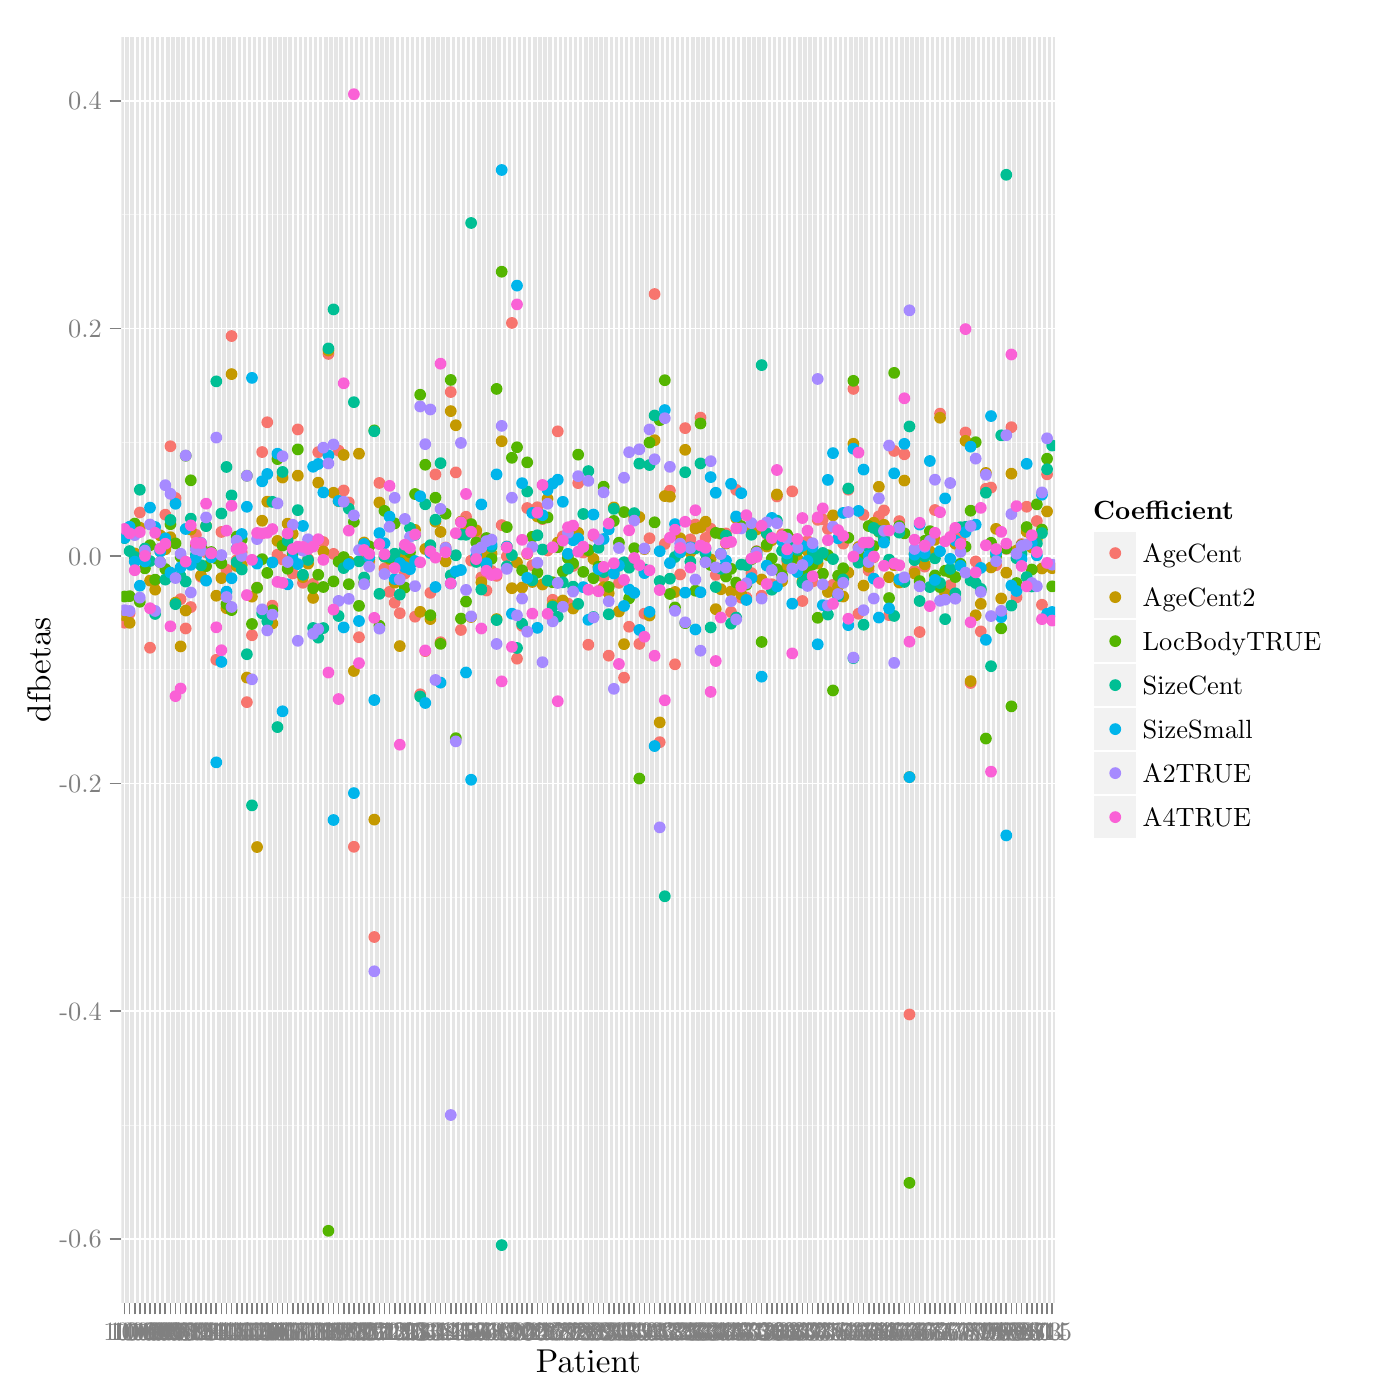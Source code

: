 % Created by tikzDevice version 0.7.0 on 2015-01-19 17:29:49
% !TEX encoding = UTF-8 Unicode
\documentclass[11pt]{memoir}
\nonstopmode

\usepackage{tikz}

\usepackage[active,tightpage,psfixbb]{preview}

\PreviewEnvironment{pgfpicture}

\setlength\PreviewBorder{0pt}

\usepackage{amsmath}
\newcommand{\SweaveOpts}[1]{}  % do not interfere with LaTeX
\newcommand{\SweaveInput}[1]{} % because they are not real TeX commands
\newcommand{\Sexpr}[1]{}       % will only be parsed by R


\usepackage{geometry}
\usepackage{amsmath}
\usepackage{lscape}
\geometry{verbose,tmargin=2.5cm,bmargin=2.5cm,lmargin=2.5cm,rmargin=2.5cm}


\begin{document}

\begin{tikzpicture}[x=1pt,y=1pt]
\definecolor[named]{fillColor}{rgb}{1.00,1.00,1.00}
\path[use as bounding box,fill=fillColor,fill opacity=0.00] (0,0) rectangle (505.89,505.89);
\begin{scope}
\path[clip] (  0.00,  0.00) rectangle (505.89,505.89);
\definecolor[named]{drawColor}{rgb}{1.00,1.00,1.00}
\definecolor[named]{fillColor}{rgb}{1.00,1.00,1.00}

\path[draw=drawColor,line width= 0.6pt,line join=round,line cap=round,fill=fillColor] (  0.00,  0.00) rectangle (505.89,505.89);
\end{scope}
\begin{scope}
\path[clip] ( 43.90, 35.17) rectangle (381.30,492.64);
\definecolor[named]{fillColor}{rgb}{0.90,0.90,0.90}

\path[fill=fillColor] ( 43.90, 35.17) rectangle (381.30,492.64);
\definecolor[named]{drawColor}{rgb}{0.95,0.95,0.95}

\path[draw=drawColor,line width= 0.3pt,line join=round] ( 43.90, 99.35) --
	(381.30, 99.35);

\path[draw=drawColor,line width= 0.3pt,line join=round] ( 43.90,181.59) --
	(381.30,181.59);

\path[draw=drawColor,line width= 0.3pt,line join=round] ( 43.90,263.83) --
	(381.30,263.83);

\path[draw=drawColor,line width= 0.3pt,line join=round] ( 43.90,346.07) --
	(381.30,346.07);

\path[draw=drawColor,line width= 0.3pt,line join=round] ( 43.90,428.32) --
	(381.30,428.32);
\definecolor[named]{drawColor}{rgb}{1.00,1.00,1.00}

\path[draw=drawColor,line width= 0.6pt,line join=round] ( 43.90, 58.23) --
	(381.30, 58.23);

\path[draw=drawColor,line width= 0.6pt,line join=round] ( 43.90,140.47) --
	(381.30,140.47);

\path[draw=drawColor,line width= 0.6pt,line join=round] ( 43.90,222.71) --
	(381.30,222.71);

\path[draw=drawColor,line width= 0.6pt,line join=round] ( 43.90,304.95) --
	(381.30,304.95);

\path[draw=drawColor,line width= 0.6pt,line join=round] ( 43.90,387.20) --
	(381.30,387.20);

\path[draw=drawColor,line width= 0.6pt,line join=round] ( 43.90,469.44) --
	(381.30,469.44);

\path[draw=drawColor,line width= 0.6pt,line join=round] ( 45.01, 35.17) --
	( 45.01,492.64);

\path[draw=drawColor,line width= 0.6pt,line join=round] ( 46.85, 35.17) --
	( 46.85,492.64);

\path[draw=drawColor,line width= 0.6pt,line join=round] ( 48.69, 35.17) --
	( 48.69,492.64);

\path[draw=drawColor,line width= 0.6pt,line join=round] ( 50.53, 35.17) --
	( 50.53,492.64);

\path[draw=drawColor,line width= 0.6pt,line join=round] ( 52.37, 35.17) --
	( 52.37,492.64);

\path[draw=drawColor,line width= 0.6pt,line join=round] ( 54.21, 35.17) --
	( 54.21,492.64);

\path[draw=drawColor,line width= 0.6pt,line join=round] ( 56.06, 35.17) --
	( 56.06,492.64);

\path[draw=drawColor,line width= 0.6pt,line join=round] ( 57.90, 35.17) --
	( 57.90,492.64);

\path[draw=drawColor,line width= 0.6pt,line join=round] ( 59.74, 35.17) --
	( 59.74,492.64);

\path[draw=drawColor,line width= 0.6pt,line join=round] ( 61.58, 35.17) --
	( 61.58,492.64);

\path[draw=drawColor,line width= 0.6pt,line join=round] ( 63.42, 35.17) --
	( 63.42,492.64);

\path[draw=drawColor,line width= 0.6pt,line join=round] ( 65.27, 35.17) --
	( 65.27,492.64);

\path[draw=drawColor,line width= 0.6pt,line join=round] ( 67.11, 35.17) --
	( 67.11,492.64);

\path[draw=drawColor,line width= 0.6pt,line join=round] ( 68.95, 35.17) --
	( 68.95,492.64);

\path[draw=drawColor,line width= 0.6pt,line join=round] ( 70.79, 35.17) --
	( 70.79,492.64);

\path[draw=drawColor,line width= 0.6pt,line join=round] ( 72.63, 35.17) --
	( 72.63,492.64);

\path[draw=drawColor,line width= 0.6pt,line join=round] ( 74.47, 35.17) --
	( 74.47,492.64);

\path[draw=drawColor,line width= 0.6pt,line join=round] ( 76.32, 35.17) --
	( 76.32,492.64);

\path[draw=drawColor,line width= 0.6pt,line join=round] ( 78.16, 35.17) --
	( 78.16,492.64);

\path[draw=drawColor,line width= 0.6pt,line join=round] ( 80.00, 35.17) --
	( 80.00,492.64);

\path[draw=drawColor,line width= 0.6pt,line join=round] ( 81.84, 35.17) --
	( 81.84,492.64);

\path[draw=drawColor,line width= 0.6pt,line join=round] ( 83.68, 35.17) --
	( 83.68,492.64);

\path[draw=drawColor,line width= 0.6pt,line join=round] ( 85.52, 35.17) --
	( 85.52,492.64);

\path[draw=drawColor,line width= 0.6pt,line join=round] ( 87.37, 35.17) --
	( 87.37,492.64);

\path[draw=drawColor,line width= 0.6pt,line join=round] ( 89.21, 35.17) --
	( 89.21,492.64);

\path[draw=drawColor,line width= 0.6pt,line join=round] ( 91.05, 35.17) --
	( 91.05,492.64);

\path[draw=drawColor,line width= 0.6pt,line join=round] ( 92.89, 35.17) --
	( 92.89,492.64);

\path[draw=drawColor,line width= 0.6pt,line join=round] ( 94.73, 35.17) --
	( 94.73,492.64);

\path[draw=drawColor,line width= 0.6pt,line join=round] ( 96.57, 35.17) --
	( 96.57,492.64);

\path[draw=drawColor,line width= 0.6pt,line join=round] ( 98.42, 35.17) --
	( 98.42,492.64);

\path[draw=drawColor,line width= 0.6pt,line join=round] (100.26, 35.17) --
	(100.26,492.64);

\path[draw=drawColor,line width= 0.6pt,line join=round] (102.10, 35.17) --
	(102.10,492.64);

\path[draw=drawColor,line width= 0.6pt,line join=round] (103.94, 35.17) --
	(103.94,492.64);

\path[draw=drawColor,line width= 0.6pt,line join=round] (105.78, 35.17) --
	(105.78,492.64);

\path[draw=drawColor,line width= 0.6pt,line join=round] (107.62, 35.17) --
	(107.62,492.64);

\path[draw=drawColor,line width= 0.6pt,line join=round] (109.47, 35.17) --
	(109.47,492.64);

\path[draw=drawColor,line width= 0.6pt,line join=round] (111.31, 35.17) --
	(111.31,492.64);

\path[draw=drawColor,line width= 0.6pt,line join=round] (113.15, 35.17) --
	(113.15,492.64);

\path[draw=drawColor,line width= 0.6pt,line join=round] (114.99, 35.17) --
	(114.99,492.64);

\path[draw=drawColor,line width= 0.6pt,line join=round] (116.83, 35.17) --
	(116.83,492.64);

\path[draw=drawColor,line width= 0.6pt,line join=round] (118.67, 35.17) --
	(118.67,492.64);

\path[draw=drawColor,line width= 0.6pt,line join=round] (120.52, 35.17) --
	(120.52,492.64);

\path[draw=drawColor,line width= 0.6pt,line join=round] (122.36, 35.17) --
	(122.36,492.64);

\path[draw=drawColor,line width= 0.6pt,line join=round] (124.20, 35.17) --
	(124.20,492.64);

\path[draw=drawColor,line width= 0.6pt,line join=round] (126.04, 35.17) --
	(126.04,492.64);

\path[draw=drawColor,line width= 0.6pt,line join=round] (127.88, 35.17) --
	(127.88,492.64);

\path[draw=drawColor,line width= 0.6pt,line join=round] (129.72, 35.17) --
	(129.72,492.64);

\path[draw=drawColor,line width= 0.6pt,line join=round] (131.57, 35.17) --
	(131.57,492.64);

\path[draw=drawColor,line width= 0.6pt,line join=round] (133.41, 35.17) --
	(133.41,492.64);

\path[draw=drawColor,line width= 0.6pt,line join=round] (135.25, 35.17) --
	(135.25,492.64);

\path[draw=drawColor,line width= 0.6pt,line join=round] (137.09, 35.17) --
	(137.09,492.64);

\path[draw=drawColor,line width= 0.6pt,line join=round] (138.93, 35.17) --
	(138.93,492.64);

\path[draw=drawColor,line width= 0.6pt,line join=round] (140.77, 35.17) --
	(140.77,492.64);

\path[draw=drawColor,line width= 0.6pt,line join=round] (142.62, 35.17) --
	(142.62,492.64);

\path[draw=drawColor,line width= 0.6pt,line join=round] (144.46, 35.17) --
	(144.46,492.64);

\path[draw=drawColor,line width= 0.6pt,line join=round] (146.30, 35.17) --
	(146.30,492.64);

\path[draw=drawColor,line width= 0.6pt,line join=round] (148.14, 35.17) --
	(148.14,492.64);

\path[draw=drawColor,line width= 0.6pt,line join=round] (149.98, 35.17) --
	(149.98,492.64);

\path[draw=drawColor,line width= 0.6pt,line join=round] (151.83, 35.17) --
	(151.83,492.64);

\path[draw=drawColor,line width= 0.6pt,line join=round] (153.67, 35.17) --
	(153.67,492.64);

\path[draw=drawColor,line width= 0.6pt,line join=round] (155.51, 35.17) --
	(155.51,492.64);

\path[draw=drawColor,line width= 0.6pt,line join=round] (157.35, 35.17) --
	(157.35,492.64);

\path[draw=drawColor,line width= 0.6pt,line join=round] (159.19, 35.17) --
	(159.19,492.64);

\path[draw=drawColor,line width= 0.6pt,line join=round] (161.03, 35.17) --
	(161.03,492.64);

\path[draw=drawColor,line width= 0.6pt,line join=round] (162.88, 35.17) --
	(162.88,492.64);

\path[draw=drawColor,line width= 0.6pt,line join=round] (164.72, 35.17) --
	(164.72,492.64);

\path[draw=drawColor,line width= 0.6pt,line join=round] (166.56, 35.17) --
	(166.56,492.64);

\path[draw=drawColor,line width= 0.6pt,line join=round] (168.40, 35.17) --
	(168.40,492.64);

\path[draw=drawColor,line width= 0.6pt,line join=round] (170.24, 35.17) --
	(170.24,492.64);

\path[draw=drawColor,line width= 0.6pt,line join=round] (172.08, 35.17) --
	(172.08,492.64);

\path[draw=drawColor,line width= 0.6pt,line join=round] (173.93, 35.17) --
	(173.93,492.64);

\path[draw=drawColor,line width= 0.6pt,line join=round] (175.77, 35.17) --
	(175.77,492.64);

\path[draw=drawColor,line width= 0.6pt,line join=round] (177.61, 35.17) --
	(177.61,492.64);

\path[draw=drawColor,line width= 0.6pt,line join=round] (179.45, 35.17) --
	(179.45,492.64);

\path[draw=drawColor,line width= 0.6pt,line join=round] (181.29, 35.17) --
	(181.29,492.64);

\path[draw=drawColor,line width= 0.6pt,line join=round] (183.13, 35.17) --
	(183.13,492.64);

\path[draw=drawColor,line width= 0.6pt,line join=round] (184.98, 35.17) --
	(184.98,492.64);

\path[draw=drawColor,line width= 0.6pt,line join=round] (186.82, 35.17) --
	(186.82,492.64);

\path[draw=drawColor,line width= 0.6pt,line join=round] (188.66, 35.17) --
	(188.66,492.64);

\path[draw=drawColor,line width= 0.6pt,line join=round] (190.50, 35.17) --
	(190.50,492.64);

\path[draw=drawColor,line width= 0.6pt,line join=round] (192.34, 35.17) --
	(192.34,492.64);

\path[draw=drawColor,line width= 0.6pt,line join=round] (194.18, 35.17) --
	(194.18,492.64);

\path[draw=drawColor,line width= 0.6pt,line join=round] (196.03, 35.17) --
	(196.03,492.64);

\path[draw=drawColor,line width= 0.6pt,line join=round] (197.87, 35.17) --
	(197.87,492.64);

\path[draw=drawColor,line width= 0.6pt,line join=round] (199.71, 35.17) --
	(199.71,492.64);

\path[draw=drawColor,line width= 0.6pt,line join=round] (201.55, 35.17) --
	(201.55,492.64);

\path[draw=drawColor,line width= 0.6pt,line join=round] (203.39, 35.17) --
	(203.39,492.64);

\path[draw=drawColor,line width= 0.6pt,line join=round] (205.23, 35.17) --
	(205.23,492.64);

\path[draw=drawColor,line width= 0.6pt,line join=round] (207.08, 35.17) --
	(207.08,492.64);

\path[draw=drawColor,line width= 0.6pt,line join=round] (208.92, 35.17) --
	(208.92,492.64);

\path[draw=drawColor,line width= 0.6pt,line join=round] (210.76, 35.17) --
	(210.76,492.64);

\path[draw=drawColor,line width= 0.6pt,line join=round] (212.60, 35.17) --
	(212.60,492.64);

\path[draw=drawColor,line width= 0.6pt,line join=round] (214.44, 35.17) --
	(214.44,492.64);

\path[draw=drawColor,line width= 0.6pt,line join=round] (216.28, 35.17) --
	(216.28,492.64);

\path[draw=drawColor,line width= 0.6pt,line join=round] (218.13, 35.17) --
	(218.13,492.64);

\path[draw=drawColor,line width= 0.6pt,line join=round] (219.97, 35.17) --
	(219.97,492.64);

\path[draw=drawColor,line width= 0.6pt,line join=round] (221.81, 35.17) --
	(221.81,492.64);

\path[draw=drawColor,line width= 0.6pt,line join=round] (223.65, 35.17) --
	(223.65,492.64);

\path[draw=drawColor,line width= 0.6pt,line join=round] (225.49, 35.17) --
	(225.49,492.64);

\path[draw=drawColor,line width= 0.6pt,line join=round] (227.33, 35.17) --
	(227.33,492.64);

\path[draw=drawColor,line width= 0.6pt,line join=round] (229.18, 35.17) --
	(229.18,492.64);

\path[draw=drawColor,line width= 0.6pt,line join=round] (231.02, 35.17) --
	(231.02,492.64);

\path[draw=drawColor,line width= 0.6pt,line join=round] (232.86, 35.17) --
	(232.86,492.64);

\path[draw=drawColor,line width= 0.6pt,line join=round] (234.70, 35.17) --
	(234.70,492.64);

\path[draw=drawColor,line width= 0.6pt,line join=round] (236.54, 35.17) --
	(236.54,492.64);

\path[draw=drawColor,line width= 0.6pt,line join=round] (238.39, 35.17) --
	(238.39,492.64);

\path[draw=drawColor,line width= 0.6pt,line join=round] (240.23, 35.17) --
	(240.23,492.64);

\path[draw=drawColor,line width= 0.6pt,line join=round] (242.07, 35.17) --
	(242.07,492.64);

\path[draw=drawColor,line width= 0.6pt,line join=round] (243.91, 35.17) --
	(243.91,492.64);

\path[draw=drawColor,line width= 0.6pt,line join=round] (245.75, 35.17) --
	(245.75,492.64);

\path[draw=drawColor,line width= 0.6pt,line join=round] (247.59, 35.17) --
	(247.59,492.64);

\path[draw=drawColor,line width= 0.6pt,line join=round] (249.44, 35.17) --
	(249.44,492.64);

\path[draw=drawColor,line width= 0.6pt,line join=round] (251.28, 35.17) --
	(251.28,492.64);

\path[draw=drawColor,line width= 0.6pt,line join=round] (253.12, 35.17) --
	(253.12,492.64);

\path[draw=drawColor,line width= 0.6pt,line join=round] (254.96, 35.17) --
	(254.96,492.64);

\path[draw=drawColor,line width= 0.6pt,line join=round] (256.80, 35.17) --
	(256.80,492.64);

\path[draw=drawColor,line width= 0.6pt,line join=round] (258.64, 35.17) --
	(258.64,492.64);

\path[draw=drawColor,line width= 0.6pt,line join=round] (260.49, 35.17) --
	(260.49,492.64);

\path[draw=drawColor,line width= 0.6pt,line join=round] (262.33, 35.17) --
	(262.33,492.64);

\path[draw=drawColor,line width= 0.6pt,line join=round] (264.17, 35.17) --
	(264.17,492.64);

\path[draw=drawColor,line width= 0.6pt,line join=round] (266.01, 35.17) --
	(266.01,492.64);

\path[draw=drawColor,line width= 0.6pt,line join=round] (267.85, 35.17) --
	(267.85,492.64);

\path[draw=drawColor,line width= 0.6pt,line join=round] (269.69, 35.17) --
	(269.69,492.64);

\path[draw=drawColor,line width= 0.6pt,line join=round] (271.54, 35.17) --
	(271.54,492.64);

\path[draw=drawColor,line width= 0.6pt,line join=round] (273.38, 35.17) --
	(273.38,492.64);

\path[draw=drawColor,line width= 0.6pt,line join=round] (275.22, 35.17) --
	(275.22,492.64);

\path[draw=drawColor,line width= 0.6pt,line join=round] (277.06, 35.17) --
	(277.06,492.64);

\path[draw=drawColor,line width= 0.6pt,line join=round] (278.90, 35.17) --
	(278.90,492.64);

\path[draw=drawColor,line width= 0.6pt,line join=round] (280.74, 35.17) --
	(280.74,492.64);

\path[draw=drawColor,line width= 0.6pt,line join=round] (282.59, 35.17) --
	(282.59,492.64);

\path[draw=drawColor,line width= 0.6pt,line join=round] (284.43, 35.17) --
	(284.43,492.64);

\path[draw=drawColor,line width= 0.6pt,line join=round] (286.27, 35.17) --
	(286.27,492.64);

\path[draw=drawColor,line width= 0.6pt,line join=round] (288.11, 35.17) --
	(288.11,492.64);

\path[draw=drawColor,line width= 0.6pt,line join=round] (289.95, 35.17) --
	(289.95,492.64);

\path[draw=drawColor,line width= 0.6pt,line join=round] (291.79, 35.17) --
	(291.79,492.64);

\path[draw=drawColor,line width= 0.6pt,line join=round] (293.64, 35.17) --
	(293.64,492.64);

\path[draw=drawColor,line width= 0.6pt,line join=round] (295.48, 35.17) --
	(295.48,492.64);

\path[draw=drawColor,line width= 0.6pt,line join=round] (297.32, 35.17) --
	(297.32,492.64);

\path[draw=drawColor,line width= 0.6pt,line join=round] (299.16, 35.17) --
	(299.16,492.64);

\path[draw=drawColor,line width= 0.6pt,line join=round] (301.00, 35.17) --
	(301.00,492.64);

\path[draw=drawColor,line width= 0.6pt,line join=round] (302.84, 35.17) --
	(302.84,492.64);

\path[draw=drawColor,line width= 0.6pt,line join=round] (304.69, 35.17) --
	(304.69,492.64);

\path[draw=drawColor,line width= 0.6pt,line join=round] (306.53, 35.17) --
	(306.53,492.64);

\path[draw=drawColor,line width= 0.6pt,line join=round] (308.37, 35.17) --
	(308.37,492.64);

\path[draw=drawColor,line width= 0.6pt,line join=round] (310.21, 35.17) --
	(310.21,492.64);

\path[draw=drawColor,line width= 0.6pt,line join=round] (312.05, 35.17) --
	(312.05,492.64);

\path[draw=drawColor,line width= 0.6pt,line join=round] (313.89, 35.17) --
	(313.89,492.64);

\path[draw=drawColor,line width= 0.6pt,line join=round] (315.74, 35.17) --
	(315.74,492.64);

\path[draw=drawColor,line width= 0.6pt,line join=round] (317.58, 35.17) --
	(317.58,492.64);

\path[draw=drawColor,line width= 0.6pt,line join=round] (319.42, 35.17) --
	(319.42,492.64);

\path[draw=drawColor,line width= 0.6pt,line join=round] (321.26, 35.17) --
	(321.26,492.64);

\path[draw=drawColor,line width= 0.6pt,line join=round] (323.10, 35.17) --
	(323.10,492.64);

\path[draw=drawColor,line width= 0.6pt,line join=round] (324.95, 35.17) --
	(324.95,492.64);

\path[draw=drawColor,line width= 0.6pt,line join=round] (326.79, 35.17) --
	(326.79,492.64);

\path[draw=drawColor,line width= 0.6pt,line join=round] (328.63, 35.17) --
	(328.63,492.64);

\path[draw=drawColor,line width= 0.6pt,line join=round] (330.47, 35.17) --
	(330.47,492.64);

\path[draw=drawColor,line width= 0.6pt,line join=round] (332.31, 35.17) --
	(332.31,492.64);

\path[draw=drawColor,line width= 0.6pt,line join=round] (334.15, 35.17) --
	(334.15,492.64);

\path[draw=drawColor,line width= 0.6pt,line join=round] (336.00, 35.17) --
	(336.00,492.64);

\path[draw=drawColor,line width= 0.6pt,line join=round] (337.84, 35.17) --
	(337.84,492.64);

\path[draw=drawColor,line width= 0.6pt,line join=round] (339.68, 35.17) --
	(339.68,492.64);

\path[draw=drawColor,line width= 0.6pt,line join=round] (341.52, 35.17) --
	(341.52,492.64);

\path[draw=drawColor,line width= 0.6pt,line join=round] (343.36, 35.17) --
	(343.36,492.64);

\path[draw=drawColor,line width= 0.6pt,line join=round] (345.20, 35.17) --
	(345.20,492.64);

\path[draw=drawColor,line width= 0.6pt,line join=round] (347.05, 35.17) --
	(347.05,492.64);

\path[draw=drawColor,line width= 0.6pt,line join=round] (348.89, 35.17) --
	(348.89,492.64);

\path[draw=drawColor,line width= 0.6pt,line join=round] (350.73, 35.17) --
	(350.73,492.64);

\path[draw=drawColor,line width= 0.6pt,line join=round] (352.57, 35.17) --
	(352.57,492.64);

\path[draw=drawColor,line width= 0.6pt,line join=round] (354.41, 35.17) --
	(354.41,492.64);

\path[draw=drawColor,line width= 0.6pt,line join=round] (356.25, 35.17) --
	(356.25,492.64);

\path[draw=drawColor,line width= 0.6pt,line join=round] (358.10, 35.17) --
	(358.10,492.64);

\path[draw=drawColor,line width= 0.6pt,line join=round] (359.94, 35.17) --
	(359.94,492.64);

\path[draw=drawColor,line width= 0.6pt,line join=round] (361.78, 35.17) --
	(361.78,492.64);

\path[draw=drawColor,line width= 0.6pt,line join=round] (363.62, 35.17) --
	(363.62,492.64);

\path[draw=drawColor,line width= 0.6pt,line join=round] (365.46, 35.17) --
	(365.46,492.64);

\path[draw=drawColor,line width= 0.6pt,line join=round] (367.30, 35.17) --
	(367.30,492.64);

\path[draw=drawColor,line width= 0.6pt,line join=round] (369.15, 35.17) --
	(369.15,492.64);

\path[draw=drawColor,line width= 0.6pt,line join=round] (370.99, 35.17) --
	(370.99,492.64);

\path[draw=drawColor,line width= 0.6pt,line join=round] (372.83, 35.17) --
	(372.83,492.64);

\path[draw=drawColor,line width= 0.6pt,line join=round] (374.67, 35.17) --
	(374.67,492.64);

\path[draw=drawColor,line width= 0.6pt,line join=round] (376.51, 35.17) --
	(376.51,492.64);

\path[draw=drawColor,line width= 0.6pt,line join=round] (378.35, 35.17) --
	(378.35,492.64);

\path[draw=drawColor,line width= 0.6pt,line join=round] (380.20, 35.17) --
	(380.20,492.64);
\definecolor[named]{fillColor}{rgb}{0.97,0.46,0.43}

\path[fill=fillColor] (306.53,328.94) circle (  2.13);

\path[fill=fillColor] (341.52,291.87) circle (  2.13);

\path[fill=fillColor] ( 45.01,280.86) circle (  2.13);

\path[fill=fillColor] (149.98,283.05) circle (  2.13);

\path[fill=fillColor] (188.66,279.76) circle (  2.13);

\path[fill=fillColor] (192.34,301.65) circle (  2.13);

\path[fill=fillColor] (194.18,322.60) circle (  2.13);

\path[fill=fillColor] (278.90,294.78) circle (  2.13);

\path[fill=fillColor] (144.46,284.30) circle (  2.13);

\path[fill=fillColor] (146.30,298.65) circle (  2.13);

\path[fill=fillColor] (148.14,304.50) circle (  2.13);

\path[fill=fillColor] (151.83,255.00) circle (  2.13);

\path[fill=fillColor] (153.67,270.60) circle (  2.13);

\path[fill=fillColor] (155.51,291.65) circle (  2.13);

\path[fill=fillColor] (157.35,334.45) circle (  2.13);

\path[fill=fillColor] (159.19,273.81) circle (  2.13);

\path[fill=fillColor] (161.03,308.05) circle (  2.13);

\path[fill=fillColor] (162.88,364.23) circle (  2.13);

\path[fill=fillColor] (164.72,335.18) circle (  2.13);

\path[fill=fillColor] (168.40,319.16) circle (  2.13);

\path[fill=fillColor] (170.24,303.31) circle (  2.13);

\path[fill=fillColor] (172.08,312.68) circle (  2.13);

\path[fill=fillColor] (173.93,297.22) circle (  2.13);

\path[fill=fillColor] (175.77,292.50) circle (  2.13);

\path[fill=fillColor] (177.61,299.56) circle (  2.13);

\path[fill=fillColor] (179.45,297.80) circle (  2.13);

\path[fill=fillColor] (181.29,316.13) circle (  2.13);

\path[fill=fillColor] (183.13,304.84) circle (  2.13);

\path[fill=fillColor] (184.98,389.19) circle (  2.13);

\path[fill=fillColor] (186.82,267.87) circle (  2.13);

\path[fill=fillColor] (190.50,322.31) circle (  2.13);

\path[fill=fillColor] (196.03,318.32) circle (  2.13);

\path[fill=fillColor] (197.87,306.96) circle (  2.13);

\path[fill=fillColor] (199.71,289.15) circle (  2.13);

\path[fill=fillColor] (201.55,350.02) circle (  2.13);

\path[fill=fillColor] (203.39,312.07) circle (  2.13);

\path[fill=fillColor] (205.23,287.73) circle (  2.13);

\path[fill=fillColor] (207.08,301.38) circle (  2.13);

\path[fill=fillColor] (208.92,331.31) circle (  2.13);

\path[fill=fillColor] (210.76,306.22) circle (  2.13);

\path[fill=fillColor] (212.60,272.90) circle (  2.13);

\path[fill=fillColor] (214.44,312.29) circle (  2.13);

\path[fill=fillColor] (216.28,292.30) circle (  2.13);

\path[fill=fillColor] (218.13,297.35) circle (  2.13);

\path[fill=fillColor] (219.97,268.96) circle (  2.13);

\path[fill=fillColor] (221.81,298.68) circle (  2.13);

\path[fill=fillColor] (223.65,295.26) circle (  2.13);

\path[fill=fillColor] (225.49,261.02) circle (  2.13);

\path[fill=fillColor] (227.33,279.42) circle (  2.13);

\path[fill=fillColor] (229.18,318.20) circle (  2.13);

\path[fill=fillColor] (231.02,273.21) circle (  2.13);

\path[fill=fillColor] (232.86,284.14) circle (  2.13);

\path[fill=fillColor] (234.70,311.38) circle (  2.13);

\path[fill=fillColor] (236.54,399.64) circle (  2.13);

\path[fill=fillColor] (238.39,237.70) circle (  2.13);

\path[fill=fillColor] (240.23,309.34) circle (  2.13);

\path[fill=fillColor] (242.07,328.57) circle (  2.13);

\path[fill=fillColor] (243.91,265.84) circle (  2.13);

\path[fill=fillColor] (245.75,298.31) circle (  2.13);

\path[fill=fillColor] (247.59,351.18) circle (  2.13);

\path[fill=fillColor] (249.44,310.99) circle (  2.13);

\path[fill=fillColor] (251.28,316.34) circle (  2.13);

\path[fill=fillColor] (253.12,354.98) circle (  2.13);

\path[fill=fillColor] (254.96,311.48) circle (  2.13);

\path[fill=fillColor] (256.80,314.83) circle (  2.13);

\path[fill=fillColor] (258.64,298.15) circle (  2.13);

\path[fill=fillColor] (260.49,300.03) circle (  2.13);

\path[fill=fillColor] (262.33,313.11) circle (  2.13);

\path[fill=fillColor] (264.17,284.71) circle (  2.13);

\path[fill=fillColor] (266.01,328.87) circle (  2.13);

\path[fill=fillColor] (267.85,289.90) circle (  2.13);

\path[fill=fillColor] (269.69,289.98) circle (  2.13);

\path[fill=fillColor] (271.54,298.81) circle (  2.13);

\path[fill=fillColor] (273.38,306.73) circle (  2.13);

\path[fill=fillColor] (275.22,290.61) circle (  2.13);

\path[fill=fillColor] (277.06,312.92) circle (  2.13);

\path[fill=fillColor] (280.74,326.50) circle (  2.13);

\path[fill=fillColor] (282.59,312.83) circle (  2.13);

\path[fill=fillColor] (284.43,303.02) circle (  2.13);

\path[fill=fillColor] (286.27,328.33) circle (  2.13);

\path[fill=fillColor] (288.11,307.51) circle (  2.13);

\path[fill=fillColor] (289.95,288.71) circle (  2.13);

\path[fill=fillColor] (291.79,310.31) circle (  2.13);

\path[fill=fillColor] (293.64,295.77) circle (  2.13);

\path[fill=fillColor] (295.48,318.04) circle (  2.13);

\path[fill=fillColor] (297.32,318.20) circle (  2.13);

\path[fill=fillColor] (299.16,314.72) circle (  2.13);

\path[fill=fillColor] (301.00,294.57) circle (  2.13);

\path[fill=fillColor] (302.84,290.66) circle (  2.13);

\path[fill=fillColor] (304.69,309.45) circle (  2.13);

\path[fill=fillColor] (308.37,365.36) circle (  2.13);

\path[fill=fillColor] (310.21,284.10) circle (  2.13);

\path[fill=fillColor] (312.05,319.86) circle (  2.13);

\path[fill=fillColor] (313.89,299.75) circle (  2.13);

\path[fill=fillColor] (315.74,304.52) circle (  2.13);

\path[fill=fillColor] (317.58,319.32) circle (  2.13);

\path[fill=fillColor] (319.42,321.43) circle (  2.13);

\path[fill=fillColor] (321.26,283.60) circle (  2.13);

\path[fill=fillColor] (323.10,342.94) circle (  2.13);

\path[fill=fillColor] (324.95,317.58) circle (  2.13);

\path[fill=fillColor] (326.79,341.73) circle (  2.13);

\path[fill=fillColor] (328.63,139.31) circle (  2.13);

\path[fill=fillColor] (330.47,299.58) circle (  2.13);

\path[fill=fillColor] (332.31,277.50) circle (  2.13);

\path[fill=fillColor] (334.15,301.13) circle (  2.13);

\path[fill=fillColor] (336.00,310.89) circle (  2.13);

\path[fill=fillColor] (337.84,321.59) circle (  2.13);

\path[fill=fillColor] (339.68,356.42) circle (  2.13);

\path[fill=fillColor] (343.36,294.41) circle (  2.13);

\path[fill=fillColor] (345.20,314.16) circle (  2.13);

\path[fill=fillColor] (347.05,310.95) circle (  2.13);

\path[fill=fillColor] (348.89,349.61) circle (  2.13);

\path[fill=fillColor] (350.73,259.09) circle (  2.13);

\path[fill=fillColor] (352.57,303.00) circle (  2.13);

\path[fill=fillColor] (354.41,277.72) circle (  2.13);

\path[fill=fillColor] (356.25,329.27) circle (  2.13);

\path[fill=fillColor] (358.10,329.71) circle (  2.13);

\path[fill=fillColor] (359.94,301.67) circle (  2.13);

\path[fill=fillColor] (361.78,284.23) circle (  2.13);

\path[fill=fillColor] (363.62,307.57) circle (  2.13);

\path[fill=fillColor] (365.46,351.52) circle (  2.13);

\path[fill=fillColor] (367.30,290.03) circle (  2.13);

\path[fill=fillColor] (369.15,309.28) circle (  2.13);

\path[fill=fillColor] (370.99,322.78) circle (  2.13);

\path[fill=fillColor] (372.83,312.26) circle (  2.13);

\path[fill=fillColor] (374.67,317.60) circle (  2.13);

\path[fill=fillColor] (376.51,287.36) circle (  2.13);

\path[fill=fillColor] (378.35,334.49) circle (  2.13);

\path[fill=fillColor] (380.20,300.85) circle (  2.13);

\path[fill=fillColor] ( 46.85,284.29) circle (  2.13);

\path[fill=fillColor] ( 48.69,315.33) circle (  2.13);

\path[fill=fillColor] ( 50.53,320.70) circle (  2.13);

\path[fill=fillColor] ( 52.37,303.38) circle (  2.13);

\path[fill=fillColor] ( 54.21,271.83) circle (  2.13);

\path[fill=fillColor] ( 56.06,296.25) circle (  2.13);

\path[fill=fillColor] ( 57.90,306.58) circle (  2.13);

\path[fill=fillColor] ( 59.74,319.91) circle (  2.13);

\path[fill=fillColor] ( 61.58,344.63) circle (  2.13);

\path[fill=fillColor] ( 63.42,325.94) circle (  2.13);

\path[fill=fillColor] ( 65.27,289.39) circle (  2.13);

\path[fill=fillColor] ( 67.11,278.79) circle (  2.13);

\path[fill=fillColor] ( 68.95,286.52) circle (  2.13);

\path[fill=fillColor] ( 70.79,312.62) circle (  2.13);

\path[fill=fillColor] ( 72.63,297.47) circle (  2.13);

\path[fill=fillColor] ( 74.47,306.31) circle (  2.13);

\path[fill=fillColor] ( 76.32,305.16) circle (  2.13);

\path[fill=fillColor] ( 78.16,267.46) circle (  2.13);

\path[fill=fillColor] ( 80.00,313.67) circle (  2.13);

\path[fill=fillColor] ( 81.84,300.03) circle (  2.13);

\path[fill=fillColor] ( 83.68,384.45) circle (  2.13);

\path[fill=fillColor] ( 85.52,303.49) circle (  2.13);

\path[fill=fillColor] ( 87.37,306.33) circle (  2.13);

\path[fill=fillColor] ( 89.21,252.17) circle (  2.13);

\path[fill=fillColor] ( 91.05,276.34) circle (  2.13);

\path[fill=fillColor] ( 92.89,293.56) circle (  2.13);

\path[fill=fillColor] ( 94.73,342.54) circle (  2.13);

\path[fill=fillColor] ( 96.57,353.30) circle (  2.13);

\path[fill=fillColor] ( 98.42,287.02) circle (  2.13);

\path[fill=fillColor] (100.26,305.44) circle (  2.13);

\path[fill=fillColor] (102.10,303.73) circle (  2.13);

\path[fill=fillColor] (103.94,313.05) circle (  2.13);

\path[fill=fillColor] (105.78,298.66) circle (  2.13);

\path[fill=fillColor] (107.62,350.71) circle (  2.13);

\path[fill=fillColor] (109.47,295.29) circle (  2.13);

\path[fill=fillColor] (111.31,303.94) circle (  2.13);

\path[fill=fillColor] (113.15,294.87) circle (  2.13);

\path[fill=fillColor] (114.99,342.51) circle (  2.13);

\path[fill=fillColor] (116.83,310.01) circle (  2.13);

\path[fill=fillColor] (118.67,377.99) circle (  2.13);

\path[fill=fillColor] (120.52,305.75) circle (  2.13);

\path[fill=fillColor] (122.36,343.04) circle (  2.13);

\path[fill=fillColor] (124.20,328.66) circle (  2.13);

\path[fill=fillColor] (126.04,324.32) circle (  2.13);

\path[fill=fillColor] (127.88,199.90) circle (  2.13);

\path[fill=fillColor] (129.72,275.63) circle (  2.13);

\path[fill=fillColor] (131.57,306.48) circle (  2.13);

\path[fill=fillColor] (133.41,302.96) circle (  2.13);

\path[fill=fillColor] (135.25,167.30) circle (  2.13);

\path[fill=fillColor] (137.09,331.38) circle (  2.13);

\path[fill=fillColor] (138.93,300.43) circle (  2.13);

\path[fill=fillColor] (140.77,292.02) circle (  2.13);

\path[fill=fillColor] (142.62,288.11) circle (  2.13);

\path[fill=fillColor] (166.56,278.25) circle (  2.13);
\definecolor[named]{fillColor}{rgb}{0.77,0.60,0.00}

\path[fill=fillColor] (306.53,298.96) circle (  2.13);

\path[fill=fillColor] (341.52,291.28) circle (  2.13);

\path[fill=fillColor] ( 45.01,283.47) circle (  2.13);

\path[fill=fillColor] (149.98,314.40) circle (  2.13);

\path[fill=fillColor] (188.66,293.60) circle (  2.13);

\path[fill=fillColor] (192.34,295.59) circle (  2.13);

\path[fill=fillColor] (194.18,319.26) circle (  2.13);

\path[fill=fillColor] (278.90,310.68) circle (  2.13);

\path[fill=fillColor] (144.46,272.42) circle (  2.13);

\path[fill=fillColor] (146.30,305.26) circle (  2.13);

\path[fill=fillColor] (148.14,303.07) circle (  2.13);

\path[fill=fillColor] (151.83,284.80) circle (  2.13);

\path[fill=fillColor] (153.67,307.51) circle (  2.13);

\path[fill=fillColor] (155.51,282.18) circle (  2.13);

\path[fill=fillColor] (157.35,317.37) circle (  2.13);

\path[fill=fillColor] (159.19,313.67) circle (  2.13);

\path[fill=fillColor] (161.03,303.03) circle (  2.13);

\path[fill=fillColor] (162.88,357.33) circle (  2.13);

\path[fill=fillColor] (164.72,352.22) circle (  2.13);

\path[fill=fillColor] (168.40,314.53) circle (  2.13);

\path[fill=fillColor] (170.24,282.93) circle (  2.13);

\path[fill=fillColor] (172.08,314.25) circle (  2.13);

\path[fill=fillColor] (173.93,295.47) circle (  2.13);

\path[fill=fillColor] (175.77,305.08) circle (  2.13);

\path[fill=fillColor] (177.61,305.78) circle (  2.13);

\path[fill=fillColor] (179.45,282.17) circle (  2.13);

\path[fill=fillColor] (181.29,346.45) circle (  2.13);

\path[fill=fillColor] (183.13,308.40) circle (  2.13);

\path[fill=fillColor] (184.98,293.34) circle (  2.13);

\path[fill=fillColor] (186.82,302.64) circle (  2.13);

\path[fill=fillColor] (190.50,305.72) circle (  2.13);

\path[fill=fillColor] (196.03,294.69) circle (  2.13);

\path[fill=fillColor] (197.87,325.65) circle (  2.13);

\path[fill=fillColor] (199.71,287.25) circle (  2.13);

\path[fill=fillColor] (201.55,309.85) circle (  2.13);

\path[fill=fillColor] (203.39,288.90) circle (  2.13);

\path[fill=fillColor] (205.23,305.35) circle (  2.13);

\path[fill=fillColor] (207.08,286.00) circle (  2.13);

\path[fill=fillColor] (208.92,313.36) circle (  2.13);

\path[fill=fillColor] (210.76,307.28) circle (  2.13);

\path[fill=fillColor] (212.60,306.75) circle (  2.13);

\path[fill=fillColor] (214.44,303.90) circle (  2.13);

\path[fill=fillColor] (216.28,300.90) circle (  2.13);

\path[fill=fillColor] (218.13,293.73) circle (  2.13);

\path[fill=fillColor] (219.97,291.50) circle (  2.13);

\path[fill=fillColor] (221.81,322.53) circle (  2.13);

\path[fill=fillColor] (223.65,284.93) circle (  2.13);

\path[fill=fillColor] (225.49,273.12) circle (  2.13);

\path[fill=fillColor] (227.33,302.40) circle (  2.13);

\path[fill=fillColor] (229.18,319.31) circle (  2.13);

\path[fill=fillColor] (231.02,319.05) circle (  2.13);

\path[fill=fillColor] (232.86,307.49) circle (  2.13);

\path[fill=fillColor] (234.70,283.46) circle (  2.13);

\path[fill=fillColor] (236.54,346.82) circle (  2.13);

\path[fill=fillColor] (238.39,244.84) circle (  2.13);

\path[fill=fillColor] (240.23,326.63) circle (  2.13);

\path[fill=fillColor] (242.07,326.42) circle (  2.13);

\path[fill=fillColor] (243.91,291.97) circle (  2.13);

\path[fill=fillColor] (245.75,311.41) circle (  2.13);

\path[fill=fillColor] (247.59,343.34) circle (  2.13);

\path[fill=fillColor] (249.44,306.32) circle (  2.13);

\path[fill=fillColor] (251.28,314.88) circle (  2.13);

\path[fill=fillColor] (253.12,315.35) circle (  2.13);

\path[fill=fillColor] (254.96,317.37) circle (  2.13);

\path[fill=fillColor] (256.80,303.75) circle (  2.13);

\path[fill=fillColor] (258.64,285.76) circle (  2.13);

\path[fill=fillColor] (260.49,292.96) circle (  2.13);

\path[fill=fillColor] (262.33,309.49) circle (  2.13);

\path[fill=fillColor] (264.17,292.13) circle (  2.13);

\path[fill=fillColor] (266.01,318.68) circle (  2.13);

\path[fill=fillColor] (267.85,291.13) circle (  2.13);

\path[fill=fillColor] (269.69,294.93) circle (  2.13);

\path[fill=fillColor] (271.54,314.43) circle (  2.13);

\path[fill=fillColor] (273.38,314.56) circle (  2.13);

\path[fill=fillColor] (275.22,296.49) circle (  2.13);

\path[fill=fillColor] (277.06,308.42) circle (  2.13);

\path[fill=fillColor] (280.74,327.20) circle (  2.13);

\path[fill=fillColor] (282.59,295.88) circle (  2.13);

\path[fill=fillColor] (284.43,301.22) circle (  2.13);

\path[fill=fillColor] (286.27,310.84) circle (  2.13);

\path[fill=fillColor] (288.11,304.07) circle (  2.13);

\path[fill=fillColor] (289.95,295.85) circle (  2.13);

\path[fill=fillColor] (291.79,306.76) circle (  2.13);

\path[fill=fillColor] (293.64,304.45) circle (  2.13);

\path[fill=fillColor] (295.48,302.26) circle (  2.13);

\path[fill=fillColor] (297.32,298.55) circle (  2.13);

\path[fill=fillColor] (299.16,291.98) circle (  2.13);

\path[fill=fillColor] (301.00,319.66) circle (  2.13);

\path[fill=fillColor] (302.84,293.94) circle (  2.13);

\path[fill=fillColor] (304.69,290.33) circle (  2.13);

\path[fill=fillColor] (308.37,345.53) circle (  2.13);

\path[fill=fillColor] (310.21,308.24) circle (  2.13);

\path[fill=fillColor] (312.05,294.29) circle (  2.13);

\path[fill=fillColor] (313.89,301.09) circle (  2.13);

\path[fill=fillColor] (315.74,316.99) circle (  2.13);

\path[fill=fillColor] (317.58,329.99) circle (  2.13);

\path[fill=fillColor] (319.42,316.24) circle (  2.13);

\path[fill=fillColor] (321.26,297.31) circle (  2.13);

\path[fill=fillColor] (323.10,301.66) circle (  2.13);

\path[fill=fillColor] (324.95,295.39) circle (  2.13);

\path[fill=fillColor] (326.79,332.23) circle (  2.13);

\path[fill=fillColor] (328.63,225.11) circle (  2.13);

\path[fill=fillColor] (330.47,298.67) circle (  2.13);

\path[fill=fillColor] (332.31,306.51) circle (  2.13);

\path[fill=fillColor] (334.15,301.98) circle (  2.13);

\path[fill=fillColor] (336.00,306.70) circle (  2.13);

\path[fill=fillColor] (337.84,310.83) circle (  2.13);

\path[fill=fillColor] (339.68,354.93) circle (  2.13);

\path[fill=fillColor] (343.36,299.06) circle (  2.13);

\path[fill=fillColor] (345.20,309.41) circle (  2.13);

\path[fill=fillColor] (347.05,307.22) circle (  2.13);

\path[fill=fillColor] (348.89,346.58) circle (  2.13);

\path[fill=fillColor] (350.73,259.76) circle (  2.13);

\path[fill=fillColor] (352.57,283.56) circle (  2.13);

\path[fill=fillColor] (354.41,287.68) circle (  2.13);

\path[fill=fillColor] (356.25,334.99) circle (  2.13);

\path[fill=fillColor] (358.10,300.84) circle (  2.13);

\path[fill=fillColor] (359.94,314.78) circle (  2.13);

\path[fill=fillColor] (361.78,289.64) circle (  2.13);

\path[fill=fillColor] (363.62,298.95) circle (  2.13);

\path[fill=fillColor] (365.46,334.73) circle (  2.13);

\path[fill=fillColor] (367.30,306.92) circle (  2.13);

\path[fill=fillColor] (369.15,308.73) circle (  2.13);

\path[fill=fillColor] (370.99,313.82) circle (  2.13);

\path[fill=fillColor] (372.83,308.06) circle (  2.13);

\path[fill=fillColor] (374.67,310.98) circle (  2.13);

\path[fill=fillColor] (376.51,300.46) circle (  2.13);

\path[fill=fillColor] (378.35,321.08) circle (  2.13);

\path[fill=fillColor] (380.20,300.56) circle (  2.13);

\path[fill=fillColor] ( 46.85,280.84) circle (  2.13);

\path[fill=fillColor] ( 48.69,305.90) circle (  2.13);

\path[fill=fillColor] ( 50.53,315.19) circle (  2.13);

\path[fill=fillColor] ( 52.37,305.76) circle (  2.13);

\path[fill=fillColor] ( 54.21,296.08) circle (  2.13);

\path[fill=fillColor] ( 56.06,292.82) circle (  2.13);

\path[fill=fillColor] ( 57.90,312.43) circle (  2.13);

\path[fill=fillColor] ( 59.74,307.43) circle (  2.13);

\path[fill=fillColor] ( 61.58,311.77) circle (  2.13);

\path[fill=fillColor] ( 63.42,288.12) circle (  2.13);

\path[fill=fillColor] ( 65.27,272.31) circle (  2.13);

\path[fill=fillColor] ( 67.11,285.26) circle (  2.13);

\path[fill=fillColor] ( 68.95,314.53) circle (  2.13);

\path[fill=fillColor] ( 70.79,308.80) circle (  2.13);

\path[fill=fillColor] ( 72.63,297.92) circle (  2.13);

\path[fill=fillColor] ( 74.47,315.91) circle (  2.13);

\path[fill=fillColor] ( 76.32,305.54) circle (  2.13);

\path[fill=fillColor] ( 78.16,290.62) circle (  2.13);

\path[fill=fillColor] ( 80.00,296.98) circle (  2.13);

\path[fill=fillColor] ( 81.84,286.12) circle (  2.13);

\path[fill=fillColor] ( 83.68,370.70) circle (  2.13);

\path[fill=fillColor] ( 85.52,301.35) circle (  2.13);

\path[fill=fillColor] ( 87.37,301.74) circle (  2.13);

\path[fill=fillColor] ( 89.21,261.05) circle (  2.13);

\path[fill=fillColor] ( 91.05,290.30) circle (  2.13);

\path[fill=fillColor] ( 92.89,199.81) circle (  2.13);

\path[fill=fillColor] ( 94.73,317.72) circle (  2.13);

\path[fill=fillColor] ( 96.57,324.61) circle (  2.13);

\path[fill=fillColor] ( 98.42,280.60) circle (  2.13);

\path[fill=fillColor] (100.26,310.42) circle (  2.13);

\path[fill=fillColor] (102.10,333.32) circle (  2.13);

\path[fill=fillColor] (103.94,316.65) circle (  2.13);

\path[fill=fillColor] (105.78,313.03) circle (  2.13);

\path[fill=fillColor] (107.62,334.01) circle (  2.13);

\path[fill=fillColor] (109.47,297.34) circle (  2.13);

\path[fill=fillColor] (111.31,302.22) circle (  2.13);

\path[fill=fillColor] (113.15,289.83) circle (  2.13);

\path[fill=fillColor] (114.99,331.48) circle (  2.13);

\path[fill=fillColor] (116.83,306.60) circle (  2.13);

\path[fill=fillColor] (118.67,379.21) circle (  2.13);

\path[fill=fillColor] (120.52,327.83) circle (  2.13);

\path[fill=fillColor] (122.36,324.78) circle (  2.13);

\path[fill=fillColor] (124.20,341.49) circle (  2.13);

\path[fill=fillColor] (126.04,302.96) circle (  2.13);

\path[fill=fillColor] (127.88,263.44) circle (  2.13);

\path[fill=fillColor] (129.72,341.95) circle (  2.13);

\path[fill=fillColor] (131.57,309.85) circle (  2.13);

\path[fill=fillColor] (133.41,303.65) circle (  2.13);

\path[fill=fillColor] (135.25,209.72) circle (  2.13);

\path[fill=fillColor] (137.09,324.31) circle (  2.13);

\path[fill=fillColor] (138.93,304.73) circle (  2.13);

\path[fill=fillColor] (140.77,303.87) circle (  2.13);

\path[fill=fillColor] (142.62,295.33) circle (  2.13);

\path[fill=fillColor] (166.56,317.37) circle (  2.13);
\definecolor[named]{fillColor}{rgb}{0.33,0.71,0.00}

\path[fill=fillColor] (306.53,311.54) circle (  2.13);

\path[fill=fillColor] (341.52,299.65) circle (  2.13);

\path[fill=fillColor] ( 45.01,290.33) circle (  2.13);

\path[fill=fillColor] (149.98,327.37) circle (  2.13);

\path[fill=fillColor] (188.66,299.81) circle (  2.13);

\path[fill=fillColor] (192.34,311.91) circle (  2.13);

\path[fill=fillColor] (194.18,298.97) circle (  2.13);

\path[fill=fillColor] (278.90,304.03) circle (  2.13);

\path[fill=fillColor] (144.46,302.56) circle (  2.13);

\path[fill=fillColor] (146.30,293.57) circle (  2.13);

\path[fill=fillColor] (148.14,306.27) circle (  2.13);

\path[fill=fillColor] (151.83,363.25) circle (  2.13);

\path[fill=fillColor] (153.67,337.95) circle (  2.13);

\path[fill=fillColor] (155.51,283.58) circle (  2.13);

\path[fill=fillColor] (157.35,326.04) circle (  2.13);

\path[fill=fillColor] (159.19,273.23) circle (  2.13);

\path[fill=fillColor] (161.03,320.25) circle (  2.13);

\path[fill=fillColor] (162.88,368.59) circle (  2.13);

\path[fill=fillColor] (164.72,239.15) circle (  2.13);

\path[fill=fillColor] (168.40,288.51) circle (  2.13);

\path[fill=fillColor] (170.24,316.51) circle (  2.13);

\path[fill=fillColor] (172.08,309.88) circle (  2.13);

\path[fill=fillColor] (173.93,308.45) circle (  2.13);

\path[fill=fillColor] (175.77,311.47) circle (  2.13);

\path[fill=fillColor] (177.61,303.98) circle (  2.13);

\path[fill=fillColor] (179.45,365.36) circle (  2.13);

\path[fill=fillColor] (181.29,407.70) circle (  2.13);

\path[fill=fillColor] (183.13,315.42) circle (  2.13);

\path[fill=fillColor] (184.98,340.46) circle (  2.13);

\path[fill=fillColor] (186.82,344.27) circle (  2.13);

\path[fill=fillColor] (190.50,338.81) circle (  2.13);

\path[fill=fillColor] (196.03,318.56) circle (  2.13);

\path[fill=fillColor] (197.87,318.91) circle (  2.13);

\path[fill=fillColor] (199.71,295.49) circle (  2.13);

\path[fill=fillColor] (201.55,308.15) circle (  2.13);

\path[fill=fillColor] (203.39,299.34) circle (  2.13);

\path[fill=fillColor] (205.23,304.20) circle (  2.13);

\path[fill=fillColor] (207.08,302.28) circle (  2.13);

\path[fill=fillColor] (208.92,341.60) circle (  2.13);

\path[fill=fillColor] (210.76,299.23) circle (  2.13);

\path[fill=fillColor] (212.60,307.13) circle (  2.13);

\path[fill=fillColor] (214.44,296.96) circle (  2.13);

\path[fill=fillColor] (216.28,301.12) circle (  2.13);

\path[fill=fillColor] (218.13,330.03) circle (  2.13);

\path[fill=fillColor] (219.97,293.80) circle (  2.13);

\path[fill=fillColor] (221.81,317.64) circle (  2.13);

\path[fill=fillColor] (223.65,309.79) circle (  2.13);

\path[fill=fillColor] (225.49,320.85) circle (  2.13);

\path[fill=fillColor] (227.33,289.67) circle (  2.13);

\path[fill=fillColor] (229.18,307.78) circle (  2.13);

\path[fill=fillColor] (231.02,224.56) circle (  2.13);

\path[fill=fillColor] (232.86,299.18) circle (  2.13);

\path[fill=fillColor] (234.70,345.97) circle (  2.13);

\path[fill=fillColor] (236.54,317.15) circle (  2.13);

\path[fill=fillColor] (238.39,354.05) circle (  2.13);

\path[fill=fillColor] (240.23,368.49) circle (  2.13);

\path[fill=fillColor] (242.07,291.25) circle (  2.13);

\path[fill=fillColor] (243.91,286.39) circle (  2.13);

\path[fill=fillColor] (245.75,306.25) circle (  2.13);

\path[fill=fillColor] (247.59,280.72) circle (  2.13);

\path[fill=fillColor] (249.44,307.58) circle (  2.13);

\path[fill=fillColor] (251.28,292.43) circle (  2.13);

\path[fill=fillColor] (253.12,352.86) circle (  2.13);

\path[fill=fillColor] (254.96,303.03) circle (  2.13);

\path[fill=fillColor] (256.80,301.74) circle (  2.13);

\path[fill=fillColor] (258.64,313.33) circle (  2.13);

\path[fill=fillColor] (260.49,313.00) circle (  2.13);

\path[fill=fillColor] (262.33,297.58) circle (  2.13);

\path[fill=fillColor] (264.17,300.34) circle (  2.13);

\path[fill=fillColor] (266.01,295.38) circle (  2.13);

\path[fill=fillColor] (267.85,315.80) circle (  2.13);

\path[fill=fillColor] (269.69,294.62) circle (  2.13);

\path[fill=fillColor] (271.54,303.80) circle (  2.13);

\path[fill=fillColor] (273.38,306.57) circle (  2.13);

\path[fill=fillColor] (275.22,273.91) circle (  2.13);

\path[fill=fillColor] (277.06,309.10) circle (  2.13);

\path[fill=fillColor] (280.74,300.17) circle (  2.13);

\path[fill=fillColor] (282.59,298.01) circle (  2.13);

\path[fill=fillColor] (284.43,312.73) circle (  2.13);

\path[fill=fillColor] (286.27,304.02) circle (  2.13);

\path[fill=fillColor] (288.11,306.84) circle (  2.13);

\path[fill=fillColor] (289.95,298.48) circle (  2.13);

\path[fill=fillColor] (291.79,299.85) circle (  2.13);

\path[fill=fillColor] (293.64,301.92) circle (  2.13);

\path[fill=fillColor] (295.48,282.65) circle (  2.13);

\path[fill=fillColor] (297.32,298.55) circle (  2.13);

\path[fill=fillColor] (299.16,305.27) circle (  2.13);

\path[fill=fillColor] (301.00,256.39) circle (  2.13);

\path[fill=fillColor] (302.84,297.85) circle (  2.13);

\path[fill=fillColor] (304.69,300.55) circle (  2.13);

\path[fill=fillColor] (308.37,368.27) circle (  2.13);

\path[fill=fillColor] (310.21,306.49) circle (  2.13);

\path[fill=fillColor] (312.05,303.36) circle (  2.13);

\path[fill=fillColor] (313.89,315.81) circle (  2.13);

\path[fill=fillColor] (315.74,308.57) circle (  2.13);

\path[fill=fillColor] (317.58,313.74) circle (  2.13);

\path[fill=fillColor] (319.42,310.95) circle (  2.13);

\path[fill=fillColor] (321.26,289.78) circle (  2.13);

\path[fill=fillColor] (323.10,371.15) circle (  2.13);

\path[fill=fillColor] (324.95,315.80) circle (  2.13);

\path[fill=fillColor] (326.79,313.16) circle (  2.13);

\path[fill=fillColor] (328.63, 78.46) circle (  2.13);

\path[fill=fillColor] (330.47,305.68) circle (  2.13);

\path[fill=fillColor] (332.31,295.93) circle (  2.13);

\path[fill=fillColor] (334.15,310.46) circle (  2.13);

\path[fill=fillColor] (336.00,313.95) circle (  2.13);

\path[fill=fillColor] (337.84,297.95) circle (  2.13);

\path[fill=fillColor] (339.68,293.74) circle (  2.13);

\path[fill=fillColor] (343.36,299.16) circle (  2.13);

\path[fill=fillColor] (345.20,297.38) circle (  2.13);

\path[fill=fillColor] (347.05,302.15) circle (  2.13);

\path[fill=fillColor] (348.89,308.34) circle (  2.13);

\path[fill=fillColor] (350.73,321.35) circle (  2.13);

\path[fill=fillColor] (352.57,346.10) circle (  2.13);

\path[fill=fillColor] (354.41,292.62) circle (  2.13);

\path[fill=fillColor] (356.25,239.01) circle (  2.13);

\path[fill=fillColor] (358.10,309.75) circle (  2.13);

\path[fill=fillColor] (359.94,304.92) circle (  2.13);

\path[fill=fillColor] (361.78,278.84) circle (  2.13);

\path[fill=fillColor] (363.62,307.68) circle (  2.13);

\path[fill=fillColor] (365.46,250.64) circle (  2.13);

\path[fill=fillColor] (367.30,295.22) circle (  2.13);

\path[fill=fillColor] (369.15,308.82) circle (  2.13);

\path[fill=fillColor] (370.99,315.43) circle (  2.13);

\path[fill=fillColor] (372.83,300.09) circle (  2.13);

\path[fill=fillColor] (374.67,323.64) circle (  2.13);

\path[fill=fillColor] (376.51,314.52) circle (  2.13);

\path[fill=fillColor] (378.35,340.12) circle (  2.13);

\path[fill=fillColor] (380.20,294.01) circle (  2.13);

\path[fill=fillColor] ( 46.85,290.46) circle (  2.13);

\path[fill=fillColor] ( 48.69,316.70) circle (  2.13);

\path[fill=fillColor] ( 50.53,288.44) circle (  2.13);

\path[fill=fillColor] ( 52.37,300.52) circle (  2.13);

\path[fill=fillColor] ( 54.21,308.87) circle (  2.13);

\path[fill=fillColor] ( 56.06,296.41) circle (  2.13);

\path[fill=fillColor] ( 57.90,302.74) circle (  2.13);

\path[fill=fillColor] ( 59.74,300.27) circle (  2.13);

\path[fill=fillColor] ( 61.58,316.46) circle (  2.13);

\path[fill=fillColor] ( 63.42,309.52) circle (  2.13);

\path[fill=fillColor] ( 65.27,304.67) circle (  2.13);

\path[fill=fillColor] ( 67.11,341.21) circle (  2.13);

\path[fill=fillColor] ( 68.95,332.32) circle (  2.13);

\path[fill=fillColor] ( 70.79,307.70) circle (  2.13);

\path[fill=fillColor] ( 72.63,308.26) circle (  2.13);

\path[fill=fillColor] ( 74.47,301.31) circle (  2.13);

\path[fill=fillColor] ( 76.32,306.41) circle (  2.13);

\path[fill=fillColor] ( 78.16,304.07) circle (  2.13);

\path[fill=fillColor] ( 80.00,302.35) circle (  2.13);

\path[fill=fillColor] ( 81.84,287.60) circle (  2.13);

\path[fill=fillColor] ( 83.68,285.42) circle (  2.13);

\path[fill=fillColor] ( 85.52,311.98) circle (  2.13);

\path[fill=fillColor] ( 87.37,310.97) circle (  2.13);

\path[fill=fillColor] ( 89.21,333.98) circle (  2.13);

\path[fill=fillColor] ( 91.05,280.40) circle (  2.13);

\path[fill=fillColor] ( 92.89,293.48) circle (  2.13);

\path[fill=fillColor] ( 94.73,303.83) circle (  2.13);

\path[fill=fillColor] ( 96.57,298.86) circle (  2.13);

\path[fill=fillColor] ( 98.42,285.37) circle (  2.13);

\path[fill=fillColor] (100.26,340.00) circle (  2.13);

\path[fill=fillColor] (102.10,308.75) circle (  2.13);

\path[fill=fillColor] (103.94,300.36) circle (  2.13);

\path[fill=fillColor] (105.78,305.95) circle (  2.13);

\path[fill=fillColor] (107.62,343.49) circle (  2.13);

\path[fill=fillColor] (109.47,307.43) circle (  2.13);

\path[fill=fillColor] (111.31,309.61) circle (  2.13);

\path[fill=fillColor] (113.15,293.34) circle (  2.13);

\path[fill=fillColor] (114.99,298.19) circle (  2.13);

\path[fill=fillColor] (116.83,293.77) circle (  2.13);

\path[fill=fillColor] (118.67, 61.14) circle (  2.13);

\path[fill=fillColor] (120.52,295.80) circle (  2.13);

\path[fill=fillColor] (122.36,302.94) circle (  2.13);

\path[fill=fillColor] (124.20,304.58) circle (  2.13);

\path[fill=fillColor] (126.04,294.79) circle (  2.13);

\path[fill=fillColor] (127.88,317.32) circle (  2.13);

\path[fill=fillColor] (129.72,286.96) circle (  2.13);

\path[fill=fillColor] (131.57,295.29) circle (  2.13);

\path[fill=fillColor] (133.41,308.48) circle (  2.13);

\path[fill=fillColor] (135.25,350.37) circle (  2.13);

\path[fill=fillColor] (137.09,279.78) circle (  2.13);

\path[fill=fillColor] (138.93,321.28) circle (  2.13);

\path[fill=fillColor] (140.77,304.31) circle (  2.13);

\path[fill=fillColor] (142.62,316.77) circle (  2.13);

\path[fill=fillColor] (166.56,282.37) circle (  2.13);
\definecolor[named]{fillColor}{rgb}{0.00,0.75,0.58}

\path[fill=fillColor] (306.53,329.36) circle (  2.13);

\path[fill=fillColor] (341.52,282.16) circle (  2.13);

\path[fill=fillColor] ( 45.01,311.44) circle (  2.13);

\path[fill=fillColor] (149.98,312.61) circle (  2.13);

\path[fill=fillColor] (188.66,280.50) circle (  2.13);

\path[fill=fillColor] (192.34,296.18) circle (  2.13);

\path[fill=fillColor] (194.18,312.47) circle (  2.13);

\path[fill=fillColor] (278.90,292.79) circle (  2.13);

\path[fill=fillColor] (144.46,291.02) circle (  2.13);

\path[fill=fillColor] (146.30,307.40) circle (  2.13);

\path[fill=fillColor] (148.14,315.13) circle (  2.13);

\path[fill=fillColor] (151.83,254.20) circle (  2.13);

\path[fill=fillColor] (153.67,323.66) circle (  2.13);

\path[fill=fillColor] (155.51,308.88) circle (  2.13);

\path[fill=fillColor] (157.35,318.09) circle (  2.13);

\path[fill=fillColor] (159.19,338.52) circle (  2.13);

\path[fill=fillColor] (161.03,306.79) circle (  2.13);

\path[fill=fillColor] (162.88,298.01) circle (  2.13);

\path[fill=fillColor] (164.72,305.25) circle (  2.13);

\path[fill=fillColor] (168.40,312.64) circle (  2.13);

\path[fill=fillColor] (170.24,425.31) circle (  2.13);

\path[fill=fillColor] (172.08,302.83) circle (  2.13);

\path[fill=fillColor] (173.93,292.87) circle (  2.13);

\path[fill=fillColor] (175.77,301.61) circle (  2.13);

\path[fill=fillColor] (177.61,308.29) circle (  2.13);

\path[fill=fillColor] (179.45,281.82) circle (  2.13);

\path[fill=fillColor] (181.29, 55.97) circle (  2.13);

\path[fill=fillColor] (183.13,301.26) circle (  2.13);

\path[fill=fillColor] (184.98,305.33) circle (  2.13);

\path[fill=fillColor] (186.82,271.74) circle (  2.13);

\path[fill=fillColor] (190.50,328.29) circle (  2.13);

\path[fill=fillColor] (196.03,307.31) circle (  2.13);

\path[fill=fillColor] (197.87,296.09) circle (  2.13);

\path[fill=fillColor] (199.71,286.69) circle (  2.13);

\path[fill=fillColor] (201.55,283.06) circle (  2.13);

\path[fill=fillColor] (203.39,295.45) circle (  2.13);

\path[fill=fillColor] (205.23,300.39) circle (  2.13);

\path[fill=fillColor] (207.08,293.90) circle (  2.13);

\path[fill=fillColor] (208.92,287.67) circle (  2.13);

\path[fill=fillColor] (210.76,320.16) circle (  2.13);

\path[fill=fillColor] (212.60,335.66) circle (  2.13);

\path[fill=fillColor] (214.44,282.93) circle (  2.13);

\path[fill=fillColor] (216.28,307.94) circle (  2.13);

\path[fill=fillColor] (218.13,299.16) circle (  2.13);

\path[fill=fillColor] (219.97,283.94) circle (  2.13);

\path[fill=fillColor] (221.81,322.01) circle (  2.13);

\path[fill=fillColor] (223.65,301.44) circle (  2.13);

\path[fill=fillColor] (225.49,302.72) circle (  2.13);

\path[fill=fillColor] (227.33,300.75) circle (  2.13);

\path[fill=fillColor] (229.18,320.47) circle (  2.13);

\path[fill=fillColor] (231.02,338.36) circle (  2.13);

\path[fill=fillColor] (232.86,300.12) circle (  2.13);

\path[fill=fillColor] (234.70,337.85) circle (  2.13);

\path[fill=fillColor] (236.54,355.74) circle (  2.13);

\path[fill=fillColor] (238.39,295.92) circle (  2.13);

\path[fill=fillColor] (240.23,182.02) circle (  2.13);

\path[fill=fillColor] (242.07,296.78) circle (  2.13);

\path[fill=fillColor] (243.91,304.61) circle (  2.13);

\path[fill=fillColor] (245.75,306.37) circle (  2.13);

\path[fill=fillColor] (247.59,335.24) circle (  2.13);

\path[fill=fillColor] (249.44,302.95) circle (  2.13);

\path[fill=fillColor] (251.28,307.74) circle (  2.13);

\path[fill=fillColor] (253.12,338.43) circle (  2.13);

\path[fill=fillColor] (254.96,305.95) circle (  2.13);

\path[fill=fillColor] (256.80,279.15) circle (  2.13);

\path[fill=fillColor] (258.64,293.77) circle (  2.13);

\path[fill=fillColor] (260.49,300.35) circle (  2.13);

\path[fill=fillColor] (262.33,312.34) circle (  2.13);

\path[fill=fillColor] (264.17,280.53) circle (  2.13);

\path[fill=fillColor] (266.01,282.73) circle (  2.13);

\path[fill=fillColor] (267.85,301.88) circle (  2.13);

\path[fill=fillColor] (269.69,301.67) circle (  2.13);

\path[fill=fillColor] (271.54,312.65) circle (  2.13);

\path[fill=fillColor] (273.38,305.32) circle (  2.13);

\path[fill=fillColor] (275.22,373.95) circle (  2.13);

\path[fill=fillColor] (277.06,313.21) circle (  2.13);

\path[fill=fillColor] (280.74,317.76) circle (  2.13);

\path[fill=fillColor] (282.59,306.86) circle (  2.13);

\path[fill=fillColor] (284.43,304.03) circle (  2.13);

\path[fill=fillColor] (286.27,310.02) circle (  2.13);

\path[fill=fillColor] (288.11,307.23) circle (  2.13);

\path[fill=fillColor] (289.95,295.31) circle (  2.13);

\path[fill=fillColor] (291.79,296.74) circle (  2.13);

\path[fill=fillColor] (293.64,306.39) circle (  2.13);

\path[fill=fillColor] (295.48,303.92) circle (  2.13);

\path[fill=fillColor] (297.32,306.07) circle (  2.13);

\path[fill=fillColor] (299.16,283.82) circle (  2.13);

\path[fill=fillColor] (301.00,303.87) circle (  2.13);

\path[fill=fillColor] (302.84,290.46) circle (  2.13);

\path[fill=fillColor] (304.69,296.53) circle (  2.13);

\path[fill=fillColor] (308.37,268.06) circle (  2.13);

\path[fill=fillColor] (310.21,302.58) circle (  2.13);

\path[fill=fillColor] (312.05,280.15) circle (  2.13);

\path[fill=fillColor] (313.89,308.14) circle (  2.13);

\path[fill=fillColor] (315.74,315.09) circle (  2.13);

\path[fill=fillColor] (317.58,313.99) circle (  2.13);

\path[fill=fillColor] (319.42,311.49) circle (  2.13);

\path[fill=fillColor] (321.26,303.66) circle (  2.13);

\path[fill=fillColor] (323.10,283.32) circle (  2.13);

\path[fill=fillColor] (324.95,313.42) circle (  2.13);

\path[fill=fillColor] (326.79,295.60) circle (  2.13);

\path[fill=fillColor] (328.63,351.79) circle (  2.13);

\path[fill=fillColor] (330.47,303.50) circle (  2.13);

\path[fill=fillColor] (332.31,288.71) circle (  2.13);

\path[fill=fillColor] (334.15,304.86) circle (  2.13);

\path[fill=fillColor] (336.00,293.76) circle (  2.13);

\path[fill=fillColor] (337.84,304.15) circle (  2.13);

\path[fill=fillColor] (339.68,295.19) circle (  2.13);

\path[fill=fillColor] (343.36,300.31) circle (  2.13);

\path[fill=fillColor] (345.20,291.49) circle (  2.13);

\path[fill=fillColor] (347.05,315.38) circle (  2.13);

\path[fill=fillColor] (348.89,315.50) circle (  2.13);

\path[fill=fillColor] (350.73,296.12) circle (  2.13);

\path[fill=fillColor] (352.57,295.21) circle (  2.13);

\path[fill=fillColor] (354.41,293.09) circle (  2.13);

\path[fill=fillColor] (356.25,327.84) circle (  2.13);

\path[fill=fillColor] (358.10,265.15) circle (  2.13);

\path[fill=fillColor] (359.94,306.09) circle (  2.13);

\path[fill=fillColor] (361.78,348.58) circle (  2.13);

\path[fill=fillColor] (363.62,442.73) circle (  2.13);

\path[fill=fillColor] (365.46,287.06) circle (  2.13);

\path[fill=fillColor] (367.30,304.19) circle (  2.13);

\path[fill=fillColor] (369.15,305.86) circle (  2.13);

\path[fill=fillColor] (370.99,297.36) circle (  2.13);

\path[fill=fillColor] (372.83,293.96) circle (  2.13);

\path[fill=fillColor] (374.67,309.50) circle (  2.13);

\path[fill=fillColor] (376.51,313.26) circle (  2.13);

\path[fill=fillColor] (378.35,336.32) circle (  2.13);

\path[fill=fillColor] (380.20,344.88) circle (  2.13);

\path[fill=fillColor] ( 46.85,306.75) circle (  2.13);

\path[fill=fillColor] ( 48.69,304.67) circle (  2.13);

\path[fill=fillColor] ( 50.53,328.92) circle (  2.13);

\path[fill=fillColor] ( 52.37,307.66) circle (  2.13);

\path[fill=fillColor] ( 54.21,303.15) circle (  2.13);

\path[fill=fillColor] ( 56.06,284.04) circle (  2.13);

\path[fill=fillColor] ( 57.90,307.61) circle (  2.13);

\path[fill=fillColor] ( 59.74,296.44) circle (  2.13);

\path[fill=fillColor] ( 61.58,318.00) circle (  2.13);

\path[fill=fillColor] ( 63.42,287.58) circle (  2.13);

\path[fill=fillColor] ( 65.27,297.69) circle (  2.13);

\path[fill=fillColor] ( 67.11,295.74) circle (  2.13);

\path[fill=fillColor] ( 68.95,318.47) circle (  2.13);

\path[fill=fillColor] ( 70.79,305.37) circle (  2.13);

\path[fill=fillColor] ( 72.63,301.64) circle (  2.13);

\path[fill=fillColor] ( 74.47,315.78) circle (  2.13);

\path[fill=fillColor] ( 76.32,305.07) circle (  2.13);

\path[fill=fillColor] ( 78.16,368.08) circle (  2.13);

\path[fill=fillColor] ( 80.00,320.32) circle (  2.13);

\path[fill=fillColor] ( 81.84,337.15) circle (  2.13);

\path[fill=fillColor] ( 83.68,326.87) circle (  2.13);

\path[fill=fillColor] ( 85.52,302.78) circle (  2.13);

\path[fill=fillColor] ( 87.37,300.11) circle (  2.13);

\path[fill=fillColor] ( 89.21,269.48) circle (  2.13);

\path[fill=fillColor] ( 91.05,214.87) circle (  2.13);

\path[fill=fillColor] ( 92.89,302.71) circle (  2.13);

\path[fill=fillColor] ( 94.73,284.28) circle (  2.13);

\path[fill=fillColor] ( 96.57,281.35) circle (  2.13);

\path[fill=fillColor] ( 98.42,324.54) circle (  2.13);

\path[fill=fillColor] (100.26,243.15) circle (  2.13);

\path[fill=fillColor] (102.10,335.35) circle (  2.13);

\path[fill=fillColor] (103.94,310.51) circle (  2.13);

\path[fill=fillColor] (105.78,306.86) circle (  2.13);

\path[fill=fillColor] (107.62,321.55) circle (  2.13);

\path[fill=fillColor] (109.47,298.19) circle (  2.13);

\path[fill=fillColor] (111.31,303.56) circle (  2.13);

\path[fill=fillColor] (113.15,278.96) circle (  2.13);

\path[fill=fillColor] (114.99,275.47) circle (  2.13);

\path[fill=fillColor] (116.83,278.93) circle (  2.13);

\path[fill=fillColor] (118.67,379.97) circle (  2.13);

\path[fill=fillColor] (120.52,394.08) circle (  2.13);

\path[fill=fillColor] (122.36,283.29) circle (  2.13);

\path[fill=fillColor] (124.20,300.62) circle (  2.13);

\path[fill=fillColor] (126.04,322.09) circle (  2.13);

\path[fill=fillColor] (127.88,360.56) circle (  2.13);

\path[fill=fillColor] (129.72,303.07) circle (  2.13);

\path[fill=fillColor] (131.57,297.19) circle (  2.13);

\path[fill=fillColor] (133.41,304.50) circle (  2.13);

\path[fill=fillColor] (135.25,350.05) circle (  2.13);

\path[fill=fillColor] (137.09,291.30) circle (  2.13);

\path[fill=fillColor] (138.93,304.78) circle (  2.13);

\path[fill=fillColor] (140.77,304.62) circle (  2.13);

\path[fill=fillColor] (142.62,305.79) circle (  2.13);

\path[fill=fillColor] (166.56,312.75) circle (  2.13);
\definecolor[named]{fillColor}{rgb}{0.00,0.71,0.92}

\path[fill=fillColor] (306.53,279.99) circle (  2.13);

\path[fill=fillColor] (341.52,325.79) circle (  2.13);

\path[fill=fillColor] ( 45.01,311.54) circle (  2.13);

\path[fill=fillColor] (149.98,303.16) circle (  2.13);

\path[fill=fillColor] (188.66,331.29) circle (  2.13);

\path[fill=fillColor] (192.34,320.53) circle (  2.13);

\path[fill=fillColor] (194.18,279.01) circle (  2.13);

\path[fill=fillColor] (278.90,318.74) circle (  2.13);

\path[fill=fillColor] (144.46,302.42) circle (  2.13);

\path[fill=fillColor] (146.30,300.98) circle (  2.13);

\path[fill=fillColor] (148.14,300.22) circle (  2.13);

\path[fill=fillColor] (151.83,326.56) circle (  2.13);

\path[fill=fillColor] (153.67,251.87) circle (  2.13);

\path[fill=fillColor] (155.51,306.03) circle (  2.13);

\path[fill=fillColor] (157.35,293.77) circle (  2.13);

\path[fill=fillColor] (159.19,259.21) circle (  2.13);

\path[fill=fillColor] (161.03,307.23) circle (  2.13);

\path[fill=fillColor] (162.88,295.02) circle (  2.13);

\path[fill=fillColor] (164.72,299.42) circle (  2.13);

\path[fill=fillColor] (168.40,262.88) circle (  2.13);

\path[fill=fillColor] (170.24,224.13) circle (  2.13);

\path[fill=fillColor] (172.08,304.94) circle (  2.13);

\path[fill=fillColor] (173.93,323.61) circle (  2.13);

\path[fill=fillColor] (175.77,302.38) circle (  2.13);

\path[fill=fillColor] (177.61,309.11) circle (  2.13);

\path[fill=fillColor] (179.45,334.47) circle (  2.13);

\path[fill=fillColor] (181.29,444.46) circle (  2.13);

\path[fill=fillColor] (183.13,308.35) circle (  2.13);

\path[fill=fillColor] (184.98,284.13) circle (  2.13);

\path[fill=fillColor] (186.82,402.68) circle (  2.13);

\path[fill=fillColor] (190.50,297.07) circle (  2.13);

\path[fill=fillColor] (196.03,319.72) circle (  2.13);

\path[fill=fillColor] (197.87,328.84) circle (  2.13);

\path[fill=fillColor] (199.71,331.12) circle (  2.13);

\path[fill=fillColor] (201.55,332.54) circle (  2.13);

\path[fill=fillColor] (203.39,324.55) circle (  2.13);

\path[fill=fillColor] (205.23,305.76) circle (  2.13);

\path[fill=fillColor] (207.08,310.67) circle (  2.13);

\path[fill=fillColor] (208.92,311.29) circle (  2.13);

\path[fill=fillColor] (210.76,293.73) circle (  2.13);

\path[fill=fillColor] (212.60,281.92) circle (  2.13);

\path[fill=fillColor] (214.44,319.95) circle (  2.13);

\path[fill=fillColor] (216.28,300.24) circle (  2.13);

\path[fill=fillColor] (218.13,311.11) circle (  2.13);

\path[fill=fillColor] (219.97,314.57) circle (  2.13);

\path[fill=fillColor] (221.81,298.65) circle (  2.13);

\path[fill=fillColor] (223.65,301.57) circle (  2.13);

\path[fill=fillColor] (225.49,286.93) circle (  2.13);

\path[fill=fillColor] (227.33,292.86) circle (  2.13);

\path[fill=fillColor] (229.18,291.65) circle (  2.13);

\path[fill=fillColor] (231.02,278.26) circle (  2.13);

\path[fill=fillColor] (232.86,298.80) circle (  2.13);

\path[fill=fillColor] (234.70,284.78) circle (  2.13);

\path[fill=fillColor] (236.54,236.30) circle (  2.13);

\path[fill=fillColor] (238.39,306.70) circle (  2.13);

\path[fill=fillColor] (240.23,357.71) circle (  2.13);

\path[fill=fillColor] (242.07,302.41) circle (  2.13);

\path[fill=fillColor] (243.91,316.49) circle (  2.13);

\path[fill=fillColor] (245.75,306.38) circle (  2.13);

\path[fill=fillColor] (247.59,291.73) circle (  2.13);

\path[fill=fillColor] (249.44,308.09) circle (  2.13);

\path[fill=fillColor] (251.28,278.43) circle (  2.13);

\path[fill=fillColor] (253.12,291.88) circle (  2.13);

\path[fill=fillColor] (254.96,307.55) circle (  2.13);

\path[fill=fillColor] (256.80,333.48) circle (  2.13);

\path[fill=fillColor] (258.64,327.82) circle (  2.13);

\path[fill=fillColor] (260.49,305.76) circle (  2.13);

\path[fill=fillColor] (262.33,303.33) circle (  2.13);

\path[fill=fillColor] (264.17,331.05) circle (  2.13);

\path[fill=fillColor] (266.01,319.25) circle (  2.13);

\path[fill=fillColor] (267.85,327.67) circle (  2.13);

\path[fill=fillColor] (269.69,289.09) circle (  2.13);

\path[fill=fillColor] (271.54,296.99) circle (  2.13);

\path[fill=fillColor] (273.38,305.00) circle (  2.13);

\path[fill=fillColor] (275.22,261.38) circle (  2.13);

\path[fill=fillColor] (277.06,301.51) circle (  2.13);

\path[fill=fillColor] (280.74,293.99) circle (  2.13);

\path[fill=fillColor] (282.59,310.39) circle (  2.13);

\path[fill=fillColor] (284.43,305.86) circle (  2.13);

\path[fill=fillColor] (286.27,287.75) circle (  2.13);

\path[fill=fillColor] (288.11,299.19) circle (  2.13);

\path[fill=fillColor] (289.95,308.62) circle (  2.13);

\path[fill=fillColor] (291.79,303.22) circle (  2.13);

\path[fill=fillColor] (293.64,308.24) circle (  2.13);

\path[fill=fillColor] (295.48,273.07) circle (  2.13);

\path[fill=fillColor] (297.32,287.21) circle (  2.13);

\path[fill=fillColor] (299.16,332.47) circle (  2.13);

\path[fill=fillColor] (301.00,342.15) circle (  2.13);

\path[fill=fillColor] (302.84,311.36) circle (  2.13);

\path[fill=fillColor] (304.69,320.54) circle (  2.13);

\path[fill=fillColor] (308.37,343.74) circle (  2.13);

\path[fill=fillColor] (310.21,321.27) circle (  2.13);

\path[fill=fillColor] (312.05,336.20) circle (  2.13);

\path[fill=fillColor] (313.89,304.98) circle (  2.13);

\path[fill=fillColor] (315.74,296.79) circle (  2.13);

\path[fill=fillColor] (317.58,282.73) circle (  2.13);

\path[fill=fillColor] (319.42,309.82) circle (  2.13);

\path[fill=fillColor] (321.26,286.05) circle (  2.13);

\path[fill=fillColor] (323.10,334.85) circle (  2.13);

\path[fill=fillColor] (324.95,296.51) circle (  2.13);

\path[fill=fillColor] (326.79,345.51) circle (  2.13);

\path[fill=fillColor] (328.63,225.07) circle (  2.13);

\path[fill=fillColor] (330.47,305.44) circle (  2.13);

\path[fill=fillColor] (332.31,316.32) circle (  2.13);

\path[fill=fillColor] (334.15,305.97) circle (  2.13);

\path[fill=fillColor] (336.00,339.31) circle (  2.13);

\path[fill=fillColor] (337.84,296.33) circle (  2.13);

\path[fill=fillColor] (339.68,306.69) circle (  2.13);

\path[fill=fillColor] (343.36,303.95) circle (  2.13);

\path[fill=fillColor] (345.20,310.52) circle (  2.13);

\path[fill=fillColor] (347.05,301.45) circle (  2.13);

\path[fill=fillColor] (348.89,313.63) circle (  2.13);

\path[fill=fillColor] (350.73,344.48) circle (  2.13);

\path[fill=fillColor] (352.57,316.30) circle (  2.13);

\path[fill=fillColor] (354.41,300.67) circle (  2.13);

\path[fill=fillColor] (356.25,274.69) circle (  2.13);

\path[fill=fillColor] (358.10,355.53) circle (  2.13);

\path[fill=fillColor] (359.94,306.02) circle (  2.13);

\path[fill=fillColor] (361.78,282.89) circle (  2.13);

\path[fill=fillColor] (363.62,204.01) circle (  2.13);

\path[fill=fillColor] (365.46,294.31) circle (  2.13);

\path[fill=fillColor] (367.30,292.35) circle (  2.13);

\path[fill=fillColor] (369.15,303.86) circle (  2.13);

\path[fill=fillColor] (370.99,338.28) circle (  2.13);

\path[fill=fillColor] (372.83,309.69) circle (  2.13);

\path[fill=fillColor] (374.67,305.22) circle (  2.13);

\path[fill=fillColor] (376.51,327.12) circle (  2.13);

\path[fill=fillColor] (378.35,284.10) circle (  2.13);

\path[fill=fillColor] (380.20,284.74) circle (  2.13);

\path[fill=fillColor] ( 46.85,315.55) circle (  2.13);

\path[fill=fillColor] ( 48.69,302.94) circle (  2.13);

\path[fill=fillColor] ( 50.53,294.23) circle (  2.13);

\path[fill=fillColor] ( 52.37,303.00) circle (  2.13);

\path[fill=fillColor] ( 54.21,322.46) circle (  2.13);

\path[fill=fillColor] ( 56.06,315.44) circle (  2.13);

\path[fill=fillColor] ( 57.90,306.59) circle (  2.13);

\path[fill=fillColor] ( 59.74,311.37) circle (  2.13);

\path[fill=fillColor] ( 61.58,298.97) circle (  2.13);

\path[fill=fillColor] ( 63.42,323.84) circle (  2.13);

\path[fill=fillColor] ( 65.27,300.84) circle (  2.13);

\path[fill=fillColor] ( 67.11,314.74) circle (  2.13);

\path[fill=fillColor] ( 68.95,301.78) circle (  2.13);

\path[fill=fillColor] ( 70.79,304.44) circle (  2.13);

\path[fill=fillColor] ( 72.63,309.70) circle (  2.13);

\path[fill=fillColor] ( 74.47,296.06) circle (  2.13);

\path[fill=fillColor] ( 76.32,304.49) circle (  2.13);

\path[fill=fillColor] ( 78.16,230.41) circle (  2.13);

\path[fill=fillColor] ( 80.00,266.71) circle (  2.13);

\path[fill=fillColor] ( 81.84,292.09) circle (  2.13);

\path[fill=fillColor] ( 83.68,296.93) circle (  2.13);

\path[fill=fillColor] ( 85.52,307.74) circle (  2.13);

\path[fill=fillColor] ( 87.37,312.92) circle (  2.13);

\path[fill=fillColor] ( 89.21,322.76) circle (  2.13);

\path[fill=fillColor] ( 91.05,369.34) circle (  2.13);

\path[fill=fillColor] ( 92.89,302.23) circle (  2.13);

\path[fill=fillColor] ( 94.73,331.97) circle (  2.13);

\path[fill=fillColor] ( 96.57,334.62) circle (  2.13);

\path[fill=fillColor] ( 98.42,302.65) circle (  2.13);

\path[fill=fillColor] (100.26,341.93) circle (  2.13);

\path[fill=fillColor] (102.10,248.86) circle (  2.13);

\path[fill=fillColor] (103.94,294.75) circle (  2.13);

\path[fill=fillColor] (105.78,304.01) circle (  2.13);

\path[fill=fillColor] (107.62,302.06) circle (  2.13);

\path[fill=fillColor] (109.47,315.83) circle (  2.13);

\path[fill=fillColor] (111.31,307.65) circle (  2.13);

\path[fill=fillColor] (113.15,337.22) circle (  2.13);

\path[fill=fillColor] (114.99,338.23) circle (  2.13);

\path[fill=fillColor] (116.83,327.95) circle (  2.13);

\path[fill=fillColor] (118.67,341.32) circle (  2.13);

\path[fill=fillColor] (120.52,209.58) circle (  2.13);

\path[fill=fillColor] (122.36,324.87) circle (  2.13);

\path[fill=fillColor] (124.20,279.17) circle (  2.13);

\path[fill=fillColor] (126.04,302.08) circle (  2.13);

\path[fill=fillColor] (127.88,219.30) circle (  2.13);

\path[fill=fillColor] (129.72,281.48) circle (  2.13);

\path[fill=fillColor] (131.57,309.30) circle (  2.13);

\path[fill=fillColor] (133.41,304.56) circle (  2.13);

\path[fill=fillColor] (135.25,252.93) circle (  2.13);

\path[fill=fillColor] (137.09,313.24) circle (  2.13);

\path[fill=fillColor] (138.93,309.57) circle (  2.13);

\path[fill=fillColor] (140.77,319.18) circle (  2.13);

\path[fill=fillColor] (142.62,296.67) circle (  2.13);

\path[fill=fillColor] (166.56,299.92) circle (  2.13);
\definecolor[named]{fillColor}{rgb}{0.65,0.54,1.00}

\path[fill=fillColor] (306.53,320.87) circle (  2.13);

\path[fill=fillColor] (341.52,289.21) circle (  2.13);

\path[fill=fillColor] ( 45.01,285.39) circle (  2.13);

\path[fill=fillColor] (149.98,294.08) circle (  2.13);

\path[fill=fillColor] (188.66,289.59) circle (  2.13);

\path[fill=fillColor] (192.34,308.28) circle (  2.13);

\path[fill=fillColor] (194.18,302.51) circle (  2.13);

\path[fill=fillColor] (278.90,299.83) circle (  2.13);

\path[fill=fillColor] (144.46,296.48) circle (  2.13);

\path[fill=fillColor] (146.30,318.36) circle (  2.13);

\path[fill=fillColor] (148.14,311.89) circle (  2.13);

\path[fill=fillColor] (151.83,359.00) circle (  2.13);

\path[fill=fillColor] (153.67,345.39) circle (  2.13);

\path[fill=fillColor] (155.51,357.92) circle (  2.13);

\path[fill=fillColor] (157.35,260.18) circle (  2.13);

\path[fill=fillColor] (159.19,321.99) circle (  2.13);

\path[fill=fillColor] (161.03,307.90) circle (  2.13);

\path[fill=fillColor] (162.88,102.98) circle (  2.13);

\path[fill=fillColor] (164.72,237.99) circle (  2.13);

\path[fill=fillColor] (168.40,292.73) circle (  2.13);

\path[fill=fillColor] (170.24,283.16) circle (  2.13);

\path[fill=fillColor] (172.08,307.05) circle (  2.13);

\path[fill=fillColor] (173.93,308.06) circle (  2.13);

\path[fill=fillColor] (175.77,310.35) circle (  2.13);

\path[fill=fillColor] (177.61,310.91) circle (  2.13);

\path[fill=fillColor] (179.45,273.19) circle (  2.13);

\path[fill=fillColor] (181.29,351.99) circle (  2.13);

\path[fill=fillColor] (183.13,300.33) circle (  2.13);

\path[fill=fillColor] (184.98,326.04) circle (  2.13);

\path[fill=fillColor] (186.82,283.52) circle (  2.13);

\path[fill=fillColor] (190.50,277.63) circle (  2.13);

\path[fill=fillColor] (196.03,266.60) circle (  2.13);

\path[fill=fillColor] (197.87,323.85) circle (  2.13);

\path[fill=fillColor] (199.71,281.35) circle (  2.13);

\path[fill=fillColor] (201.55,295.22) circle (  2.13);

\path[fill=fillColor] (203.39,286.63) circle (  2.13);

\path[fill=fillColor] (205.23,313.36) circle (  2.13);

\path[fill=fillColor] (207.08,292.13) circle (  2.13);

\path[fill=fillColor] (208.92,333.82) circle (  2.13);

\path[fill=fillColor] (210.76,308.26) circle (  2.13);

\path[fill=fillColor] (212.60,332.13) circle (  2.13);

\path[fill=fillColor] (214.44,282.75) circle (  2.13);

\path[fill=fillColor] (216.28,310.98) circle (  2.13);

\path[fill=fillColor] (218.13,327.98) circle (  2.13);

\path[fill=fillColor] (219.97,288.63) circle (  2.13);

\path[fill=fillColor] (221.81,256.98) circle (  2.13);

\path[fill=fillColor] (223.65,307.88) circle (  2.13);

\path[fill=fillColor] (225.49,333.26) circle (  2.13);

\path[fill=fillColor] (227.33,342.48) circle (  2.13);

\path[fill=fillColor] (229.18,317.76) circle (  2.13);

\path[fill=fillColor] (231.02,343.51) circle (  2.13);

\path[fill=fillColor] (232.86,307.71) circle (  2.13);

\path[fill=fillColor] (234.70,350.70) circle (  2.13);

\path[fill=fillColor] (236.54,339.93) circle (  2.13);

\path[fill=fillColor] (238.39,206.92) circle (  2.13);

\path[fill=fillColor] (240.23,354.76) circle (  2.13);

\path[fill=fillColor] (242.07,337.19) circle (  2.13);

\path[fill=fillColor] (243.91,285.17) circle (  2.13);

\path[fill=fillColor] (245.75,309.44) circle (  2.13);

\path[fill=fillColor] (247.59,281.00) circle (  2.13);

\path[fill=fillColor] (249.44,307.85) circle (  2.13);

\path[fill=fillColor] (251.28,296.46) circle (  2.13);

\path[fill=fillColor] (253.12,270.76) circle (  2.13);

\path[fill=fillColor] (254.96,302.68) circle (  2.13);

\path[fill=fillColor] (256.80,339.24) circle (  2.13);

\path[fill=fillColor] (258.64,300.86) circle (  2.13);

\path[fill=fillColor] (260.49,305.69) circle (  2.13);

\path[fill=fillColor] (262.33,300.78) circle (  2.13);

\path[fill=fillColor] (264.17,288.68) circle (  2.13);

\path[fill=fillColor] (266.01,282.03) circle (  2.13);

\path[fill=fillColor] (267.85,314.94) circle (  2.13);

\path[fill=fillColor] (269.69,295.12) circle (  2.13);

\path[fill=fillColor] (271.54,316.86) circle (  2.13);

\path[fill=fillColor] (273.38,306.22) circle (  2.13);

\path[fill=fillColor] (275.22,289.59) circle (  2.13);

\path[fill=fillColor] (277.06,317.11) circle (  2.13);

\path[fill=fillColor] (280.74,316.83) circle (  2.13);

\path[fill=fillColor] (282.59,297.10) circle (  2.13);

\path[fill=fillColor] (284.43,311.33) circle (  2.13);

\path[fill=fillColor] (286.27,300.48) circle (  2.13);

\path[fill=fillColor] (288.11,307.96) circle (  2.13);

\path[fill=fillColor] (289.95,301.71) circle (  2.13);

\path[fill=fillColor] (291.79,294.16) circle (  2.13);

\path[fill=fillColor] (293.64,309.58) circle (  2.13);

\path[fill=fillColor] (295.48,368.95) circle (  2.13);

\path[fill=fillColor] (297.32,294.74) circle (  2.13);

\path[fill=fillColor] (299.16,287.08) circle (  2.13);

\path[fill=fillColor] (301.00,315.58) circle (  2.13);

\path[fill=fillColor] (302.84,291.24) circle (  2.13);

\path[fill=fillColor] (304.69,295.28) circle (  2.13);

\path[fill=fillColor] (308.37,268.27) circle (  2.13);

\path[fill=fillColor] (310.21,307.70) circle (  2.13);

\path[fill=fillColor] (312.05,285.39) circle (  2.13);

\path[fill=fillColor] (313.89,302.80) circle (  2.13);

\path[fill=fillColor] (315.74,289.60) circle (  2.13);

\path[fill=fillColor] (317.58,325.80) circle (  2.13);

\path[fill=fillColor] (319.42,314.06) circle (  2.13);

\path[fill=fillColor] (321.26,344.89) circle (  2.13);

\path[fill=fillColor] (323.10,266.35) circle (  2.13);

\path[fill=fillColor] (324.95,315.22) circle (  2.13);

\path[fill=fillColor] (326.79,297.26) circle (  2.13);

\path[fill=fillColor] (328.63,393.75) circle (  2.13);

\path[fill=fillColor] (330.47,307.51) circle (  2.13);

\path[fill=fillColor] (332.31,294.03) circle (  2.13);

\path[fill=fillColor] (334.15,308.32) circle (  2.13);

\path[fill=fillColor] (336.00,310.46) circle (  2.13);

\path[fill=fillColor] (337.84,332.54) circle (  2.13);

\path[fill=fillColor] (339.68,288.78) circle (  2.13);

\path[fill=fillColor] (343.36,331.34) circle (  2.13);

\path[fill=fillColor] (345.20,289.54) circle (  2.13);

\path[fill=fillColor] (347.05,306.44) circle (  2.13);

\path[fill=fillColor] (348.89,298.95) circle (  2.13);

\path[fill=fillColor] (350.73,315.80) circle (  2.13);

\path[fill=fillColor] (352.57,340.16) circle (  2.13);

\path[fill=fillColor] (354.41,291.97) circle (  2.13);

\path[fill=fillColor] (356.25,334.34) circle (  2.13);

\path[fill=fillColor] (358.10,283.26) circle (  2.13);

\path[fill=fillColor] (359.94,303.12) circle (  2.13);

\path[fill=fillColor] (361.78,285.16) circle (  2.13);

\path[fill=fillColor] (363.62,348.61) circle (  2.13);

\path[fill=fillColor] (365.46,320.14) circle (  2.13);

\path[fill=fillColor] (367.30,305.79) circle (  2.13);

\path[fill=fillColor] (369.15,308.62) circle (  2.13);

\path[fill=fillColor] (370.99,309.15) circle (  2.13);

\path[fill=fillColor] (372.83,295.21) circle (  2.13);

\path[fill=fillColor] (374.67,294.04) circle (  2.13);

\path[fill=fillColor] (376.51,327.95) circle (  2.13);

\path[fill=fillColor] (378.35,347.50) circle (  2.13);

\path[fill=fillColor] (380.20,301.83) circle (  2.13);

\path[fill=fillColor] ( 46.85,285.10) circle (  2.13);

\path[fill=fillColor] ( 48.69,312.52) circle (  2.13);

\path[fill=fillColor] ( 50.53,289.92) circle (  2.13);

\path[fill=fillColor] ( 52.37,306.93) circle (  2.13);

\path[fill=fillColor] ( 54.21,316.36) circle (  2.13);

\path[fill=fillColor] ( 56.06,285.12) circle (  2.13);

\path[fill=fillColor] ( 57.90,302.74) circle (  2.13);

\path[fill=fillColor] ( 59.74,330.56) circle (  2.13);

\path[fill=fillColor] ( 61.58,327.47) circle (  2.13);

\path[fill=fillColor] ( 63.42,297.01) circle (  2.13);

\path[fill=fillColor] ( 65.27,305.79) circle (  2.13);

\path[fill=fillColor] ( 67.11,341.28) circle (  2.13);

\path[fill=fillColor] ( 68.95,291.79) circle (  2.13);

\path[fill=fillColor] ( 70.79,307.48) circle (  2.13);

\path[fill=fillColor] ( 72.63,306.90) circle (  2.13);

\path[fill=fillColor] ( 74.47,318.90) circle (  2.13);

\path[fill=fillColor] ( 76.32,305.93) circle (  2.13);

\path[fill=fillColor] ( 78.16,347.76) circle (  2.13);

\path[fill=fillColor] ( 80.00,305.31) circle (  2.13);

\path[fill=fillColor] ( 81.84,290.16) circle (  2.13);

\path[fill=fillColor] ( 83.68,286.56) circle (  2.13);

\path[fill=fillColor] ( 85.52,310.54) circle (  2.13);

\path[fill=fillColor] ( 87.37,305.00) circle (  2.13);

\path[fill=fillColor] ( 89.21,333.96) circle (  2.13);

\path[fill=fillColor] ( 91.05,260.42) circle (  2.13);

\path[fill=fillColor] ( 92.89,311.09) circle (  2.13);

\path[fill=fillColor] ( 94.73,285.70) circle (  2.13);

\path[fill=fillColor] ( 96.57,278.08) circle (  2.13);

\path[fill=fillColor] ( 98.42,283.77) circle (  2.13);

\path[fill=fillColor] (100.26,323.99) circle (  2.13);

\path[fill=fillColor] (102.10,341.01) circle (  2.13);

\path[fill=fillColor] (103.94,302.81) circle (  2.13);

\path[fill=fillColor] (105.78,316.28) circle (  2.13);

\path[fill=fillColor] (107.62,274.33) circle (  2.13);

\path[fill=fillColor] (109.47,306.86) circle (  2.13);

\path[fill=fillColor] (111.31,311.01) circle (  2.13);

\path[fill=fillColor] (113.15,276.86) circle (  2.13);

\path[fill=fillColor] (114.99,278.56) circle (  2.13);

\path[fill=fillColor] (116.83,344.12) circle (  2.13);

\path[fill=fillColor] (118.67,338.43) circle (  2.13);

\path[fill=fillColor] (120.52,345.27) circle (  2.13);

\path[fill=fillColor] (122.36,288.75) circle (  2.13);

\path[fill=fillColor] (124.20,324.59) circle (  2.13);

\path[fill=fillColor] (126.04,289.49) circle (  2.13);

\path[fill=fillColor] (127.88,319.65) circle (  2.13);

\path[fill=fillColor] (129.72,307.11) circle (  2.13);

\path[fill=fillColor] (131.57,294.83) circle (  2.13);

\path[fill=fillColor] (133.41,301.13) circle (  2.13);

\path[fill=fillColor] (135.25,154.91) circle (  2.13);

\path[fill=fillColor] (137.09,278.73) circle (  2.13);

\path[fill=fillColor] (138.93,298.48) circle (  2.13);

\path[fill=fillColor] (140.77,315.54) circle (  2.13);

\path[fill=fillColor] (142.62,326.00) circle (  2.13);

\path[fill=fillColor] (166.56,345.82) circle (  2.13);
\definecolor[named]{fillColor}{rgb}{0.98,0.38,0.84}

\path[fill=fillColor] (306.53,282.30) circle (  2.13);

\path[fill=fillColor] (341.52,310.29) circle (  2.13);

\path[fill=fillColor] ( 45.01,314.74) circle (  2.13);

\path[fill=fillColor] (149.98,312.77) circle (  2.13);

\path[fill=fillColor] (188.66,310.82) circle (  2.13);

\path[fill=fillColor] (192.34,284.16) circle (  2.13);

\path[fill=fillColor] (194.18,320.62) circle (  2.13);

\path[fill=fillColor] (278.90,311.48) circle (  2.13);

\path[fill=fillColor] (144.46,236.79) circle (  2.13);

\path[fill=fillColor] (146.30,309.05) circle (  2.13);

\path[fill=fillColor] (148.14,307.81) circle (  2.13);

\path[fill=fillColor] (151.83,302.70) circle (  2.13);

\path[fill=fillColor] (153.67,270.86) circle (  2.13);

\path[fill=fillColor] (155.51,306.68) circle (  2.13);

\path[fill=fillColor] (157.35,304.39) circle (  2.13);

\path[fill=fillColor] (159.19,374.47) circle (  2.13);

\path[fill=fillColor] (161.03,306.33) circle (  2.13);

\path[fill=fillColor] (162.88,295.09) circle (  2.13);

\path[fill=fillColor] (164.72,313.23) circle (  2.13);

\path[fill=fillColor] (168.40,327.39) circle (  2.13);

\path[fill=fillColor] (170.24,313.72) circle (  2.13);

\path[fill=fillColor] (172.08,303.86) circle (  2.13);

\path[fill=fillColor] (173.93,278.78) circle (  2.13);

\path[fill=fillColor] (175.77,299.63) circle (  2.13);

\path[fill=fillColor] (177.61,298.11) circle (  2.13);

\path[fill=fillColor] (179.45,298.52) circle (  2.13);

\path[fill=fillColor] (181.29,259.67) circle (  2.13);

\path[fill=fillColor] (183.13,308.05) circle (  2.13);

\path[fill=fillColor] (184.98,272.14) circle (  2.13);

\path[fill=fillColor] (186.82,395.89) circle (  2.13);

\path[fill=fillColor] (190.50,305.96) circle (  2.13);

\path[fill=fillColor] (196.03,330.64) circle (  2.13);

\path[fill=fillColor] (197.87,284.08) circle (  2.13);

\path[fill=fillColor] (199.71,308.15) circle (  2.13);

\path[fill=fillColor] (201.55,252.50) circle (  2.13);

\path[fill=fillColor] (203.39,310.52) circle (  2.13);

\path[fill=fillColor] (205.23,315.36) circle (  2.13);

\path[fill=fillColor] (207.08,315.97) circle (  2.13);

\path[fill=fillColor] (208.92,306.54) circle (  2.13);

\path[fill=fillColor] (210.76,308.34) circle (  2.13);

\path[fill=fillColor] (212.60,292.80) circle (  2.13);

\path[fill=fillColor] (214.44,312.81) circle (  2.13);

\path[fill=fillColor] (216.28,292.26) circle (  2.13);

\path[fill=fillColor] (218.13,301.04) circle (  2.13);

\path[fill=fillColor] (219.97,316.70) circle (  2.13);

\path[fill=fillColor] (221.81,302.36) circle (  2.13);

\path[fill=fillColor] (223.65,265.95) circle (  2.13);

\path[fill=fillColor] (225.49,296.33) circle (  2.13);

\path[fill=fillColor] (227.33,314.25) circle (  2.13);

\path[fill=fillColor] (229.18,304.25) circle (  2.13);

\path[fill=fillColor] (231.02,301.67) circle (  2.13);

\path[fill=fillColor] (232.86,275.79) circle (  2.13);

\path[fill=fillColor] (234.70,299.79) circle (  2.13);

\path[fill=fillColor] (236.54,268.93) circle (  2.13);

\path[fill=fillColor] (238.39,292.67) circle (  2.13);

\path[fill=fillColor] (240.23,252.84) circle (  2.13);

\path[fill=fillColor] (242.07,311.58) circle (  2.13);

\path[fill=fillColor] (243.91,314.45) circle (  2.13);

\path[fill=fillColor] (245.75,307.88) circle (  2.13);

\path[fill=fillColor] (247.59,317.35) circle (  2.13);

\path[fill=fillColor] (249.44,300.80) circle (  2.13);

\path[fill=fillColor] (251.28,321.51) circle (  2.13);

\path[fill=fillColor] (253.12,308.76) circle (  2.13);

\path[fill=fillColor] (254.96,307.93) circle (  2.13);

\path[fill=fillColor] (256.80,255.87) circle (  2.13);

\path[fill=fillColor] (258.64,267.03) circle (  2.13);

\path[fill=fillColor] (260.49,282.75) circle (  2.13);

\path[fill=fillColor] (262.33,309.77) circle (  2.13);

\path[fill=fillColor] (264.17,310.07) circle (  2.13);

\path[fill=fillColor] (266.01,314.97) circle (  2.13);

\path[fill=fillColor] (267.85,293.89) circle (  2.13);

\path[fill=fillColor] (269.69,319.72) circle (  2.13);

\path[fill=fillColor] (271.54,304.01) circle (  2.13);

\path[fill=fillColor] (273.38,304.64) circle (  2.13);

\path[fill=fillColor] (275.22,315.91) circle (  2.13);

\path[fill=fillColor] (277.06,294.86) circle (  2.13);

\path[fill=fillColor] (280.74,336.05) circle (  2.13);

\path[fill=fillColor] (282.59,312.12) circle (  2.13);

\path[fill=fillColor] (284.43,307.39) circle (  2.13);

\path[fill=fillColor] (286.27,269.78) circle (  2.13);

\path[fill=fillColor] (288.11,311.12) circle (  2.13);

\path[fill=fillColor] (289.95,318.69) circle (  2.13);

\path[fill=fillColor] (291.79,314.11) circle (  2.13);

\path[fill=fillColor] (293.64,297.65) circle (  2.13);

\path[fill=fillColor] (295.48,318.94) circle (  2.13);

\path[fill=fillColor] (297.32,322.19) circle (  2.13);

\path[fill=fillColor] (299.16,310.69) circle (  2.13);

\path[fill=fillColor] (301.00,287.68) circle (  2.13);

\path[fill=fillColor] (302.84,314.33) circle (  2.13);

\path[fill=fillColor] (304.69,312.23) circle (  2.13);

\path[fill=fillColor] (308.37,304.75) circle (  2.13);

\path[fill=fillColor] (310.21,342.34) circle (  2.13);

\path[fill=fillColor] (312.05,309.78) circle (  2.13);

\path[fill=fillColor] (313.89,309.86) circle (  2.13);

\path[fill=fillColor] (315.74,304.78) circle (  2.13);

\path[fill=fillColor] (317.58,295.26) circle (  2.13);

\path[fill=fillColor] (319.42,301.43) circle (  2.13);

\path[fill=fillColor] (321.26,314.16) circle (  2.13);

\path[fill=fillColor] (323.10,302.26) circle (  2.13);

\path[fill=fillColor] (324.95,301.65) circle (  2.13);

\path[fill=fillColor] (326.79,361.96) circle (  2.13);

\path[fill=fillColor] (328.63,274.01) circle (  2.13);

\path[fill=fillColor] (330.47,310.86) circle (  2.13);

\path[fill=fillColor] (332.31,316.97) circle (  2.13);

\path[fill=fillColor] (334.15,308.76) circle (  2.13);

\path[fill=fillColor] (336.00,286.86) circle (  2.13);

\path[fill=fillColor] (337.84,313.35) circle (  2.13);

\path[fill=fillColor] (339.68,320.79) circle (  2.13);

\path[fill=fillColor] (343.36,311.86) circle (  2.13);

\path[fill=fillColor] (345.20,315.14) circle (  2.13);

\path[fill=fillColor] (347.05,309.33) circle (  2.13);

\path[fill=fillColor] (348.89,386.96) circle (  2.13);

\path[fill=fillColor] (350.73,281.03) circle (  2.13);

\path[fill=fillColor] (352.57,299.06) circle (  2.13);

\path[fill=fillColor] (354.41,322.37) circle (  2.13);

\path[fill=fillColor] (356.25,308.85) circle (  2.13);

\path[fill=fillColor] (358.10,227.05) circle (  2.13);

\path[fill=fillColor] (359.94,307.48) circle (  2.13);

\path[fill=fillColor] (361.78,313.70) circle (  2.13);

\path[fill=fillColor] (363.62,309.46) circle (  2.13);

\path[fill=fillColor] (365.46,377.79) circle (  2.13);

\path[fill=fillColor] (367.30,322.99) circle (  2.13);

\path[fill=fillColor] (369.15,301.38) circle (  2.13);

\path[fill=fillColor] (370.99,294.00) circle (  2.13);

\path[fill=fillColor] (372.83,312.50) circle (  2.13);

\path[fill=fillColor] (374.67,306.39) circle (  2.13);

\path[fill=fillColor] (376.51,282.15) circle (  2.13);

\path[fill=fillColor] (378.35,302.47) circle (  2.13);

\path[fill=fillColor] (380.20,281.64) circle (  2.13);

\path[fill=fillColor] ( 46.85,313.17) circle (  2.13);

\path[fill=fillColor] ( 48.69,299.83) circle (  2.13);

\path[fill=fillColor] ( 50.53,313.61) circle (  2.13);

\path[fill=fillColor] ( 52.37,305.01) circle (  2.13);

\path[fill=fillColor] ( 54.21,286.10) circle (  2.13);

\path[fill=fillColor] ( 56.06,313.36) circle (  2.13);

\path[fill=fillColor] ( 57.90,307.61) circle (  2.13);

\path[fill=fillColor] ( 59.74,309.39) circle (  2.13);

\path[fill=fillColor] ( 61.58,279.56) circle (  2.13);

\path[fill=fillColor] ( 63.42,254.33) circle (  2.13);

\path[fill=fillColor] ( 65.27,257.09) circle (  2.13);

\path[fill=fillColor] ( 67.11,302.94) circle (  2.13);

\path[fill=fillColor] ( 68.95,316.04) circle (  2.13);

\path[fill=fillColor] ( 70.79,309.71) circle (  2.13);

\path[fill=fillColor] ( 72.63,309.64) circle (  2.13);

\path[fill=fillColor] ( 74.47,323.89) circle (  2.13);

\path[fill=fillColor] ( 76.32,305.98) circle (  2.13);

\path[fill=fillColor] ( 78.16,279.20) circle (  2.13);

\path[fill=fillColor] ( 80.00,270.93) circle (  2.13);

\path[fill=fillColor] ( 81.84,314.14) circle (  2.13);

\path[fill=fillColor] ( 83.68,323.14) circle (  2.13);

\path[fill=fillColor] ( 85.52,307.47) circle (  2.13);

\path[fill=fillColor] ( 87.37,307.90) circle (  2.13);

\path[fill=fillColor] ( 89.21,290.85) circle (  2.13);

\path[fill=fillColor] ( 91.05,303.59) circle (  2.13);

\path[fill=fillColor] ( 92.89,313.31) circle (  2.13);

\path[fill=fillColor] ( 94.73,313.14) circle (  2.13);

\path[fill=fillColor] ( 96.57,313.34) circle (  2.13);

\path[fill=fillColor] ( 98.42,314.69) circle (  2.13);

\path[fill=fillColor] (100.26,295.62) circle (  2.13);

\path[fill=fillColor] (102.10,295.26) circle (  2.13);

\path[fill=fillColor] (103.94,313.11) circle (  2.13);

\path[fill=fillColor] (105.78,307.48) circle (  2.13);

\path[fill=fillColor] (107.62,308.36) circle (  2.13);

\path[fill=fillColor] (109.47,308.25) circle (  2.13);

\path[fill=fillColor] (111.31,307.51) circle (  2.13);

\path[fill=fillColor] (113.15,308.36) circle (  2.13);

\path[fill=fillColor] (114.99,311.04) circle (  2.13);

\path[fill=fillColor] (116.83,303.58) circle (  2.13);

\path[fill=fillColor] (118.67,262.86) circle (  2.13);

\path[fill=fillColor] (120.52,285.60) circle (  2.13);

\path[fill=fillColor] (122.36,253.28) circle (  2.13);

\path[fill=fillColor] (124.20,367.39) circle (  2.13);

\path[fill=fillColor] (126.04,314.15) circle (  2.13);

\path[fill=fillColor] (127.88,471.85) circle (  2.13);

\path[fill=fillColor] (129.72,266.27) circle (  2.13);

\path[fill=fillColor] (131.57,307.15) circle (  2.13);

\path[fill=fillColor] (133.41,305.76) circle (  2.13);

\path[fill=fillColor] (135.25,282.63) circle (  2.13);

\path[fill=fillColor] (137.09,309.28) circle (  2.13);

\path[fill=fillColor] (138.93,305.61) circle (  2.13);

\path[fill=fillColor] (140.77,330.33) circle (  2.13);

\path[fill=fillColor] (142.62,300.60) circle (  2.13);

\path[fill=fillColor] (166.56,317.15) circle (  2.13);
\end{scope}
\begin{scope}
\path[clip] (  0.00,  0.00) rectangle (505.89,505.89);
\definecolor[named]{drawColor}{rgb}{0.50,0.50,0.50}

\node[text=drawColor,anchor=base east,inner sep=0pt, outer sep=0pt, scale=  0.87] at ( 36.79, 54.94) {-0.6};

\node[text=drawColor,anchor=base east,inner sep=0pt, outer sep=0pt, scale=  0.87] at ( 36.79,137.18) {-0.4};

\node[text=drawColor,anchor=base east,inner sep=0pt, outer sep=0pt, scale=  0.87] at ( 36.79,219.42) {-0.2};

\node[text=drawColor,anchor=base east,inner sep=0pt, outer sep=0pt, scale=  0.87] at ( 36.79,301.66) {0.0};

\node[text=drawColor,anchor=base east,inner sep=0pt, outer sep=0pt, scale=  0.87] at ( 36.79,383.90) {0.2};

\node[text=drawColor,anchor=base east,inner sep=0pt, outer sep=0pt, scale=  0.87] at ( 36.79,466.15) {0.4};
\end{scope}
\begin{scope}
\path[clip] (  0.00,  0.00) rectangle (505.89,505.89);
\definecolor[named]{drawColor}{rgb}{0.50,0.50,0.50}

\path[draw=drawColor,line width= 0.6pt,line join=round] ( 39.63, 58.23) --
	( 43.90, 58.23);

\path[draw=drawColor,line width= 0.6pt,line join=round] ( 39.63,140.47) --
	( 43.90,140.47);

\path[draw=drawColor,line width= 0.6pt,line join=round] ( 39.63,222.71) --
	( 43.90,222.71);

\path[draw=drawColor,line width= 0.6pt,line join=round] ( 39.63,304.95) --
	( 43.90,304.95);

\path[draw=drawColor,line width= 0.6pt,line join=round] ( 39.63,387.20) --
	( 43.90,387.20);

\path[draw=drawColor,line width= 0.6pt,line join=round] ( 39.63,469.44) --
	( 43.90,469.44);
\end{scope}
\begin{scope}
\path[clip] (  0.00,  0.00) rectangle (505.89,505.89);
\definecolor[named]{drawColor}{rgb}{0.50,0.50,0.50}

\path[draw=drawColor,line width= 0.6pt,line join=round] ( 45.01, 30.90) --
	( 45.01, 35.17);

\path[draw=drawColor,line width= 0.6pt,line join=round] ( 46.85, 30.90) --
	( 46.85, 35.17);

\path[draw=drawColor,line width= 0.6pt,line join=round] ( 48.69, 30.90) --
	( 48.69, 35.17);

\path[draw=drawColor,line width= 0.6pt,line join=round] ( 50.53, 30.90) --
	( 50.53, 35.17);

\path[draw=drawColor,line width= 0.6pt,line join=round] ( 52.37, 30.90) --
	( 52.37, 35.17);

\path[draw=drawColor,line width= 0.6pt,line join=round] ( 54.21, 30.90) --
	( 54.21, 35.17);

\path[draw=drawColor,line width= 0.6pt,line join=round] ( 56.06, 30.90) --
	( 56.06, 35.17);

\path[draw=drawColor,line width= 0.6pt,line join=round] ( 57.90, 30.90) --
	( 57.90, 35.17);

\path[draw=drawColor,line width= 0.6pt,line join=round] ( 59.74, 30.90) --
	( 59.74, 35.17);

\path[draw=drawColor,line width= 0.6pt,line join=round] ( 61.58, 30.90) --
	( 61.58, 35.17);

\path[draw=drawColor,line width= 0.6pt,line join=round] ( 63.42, 30.90) --
	( 63.42, 35.17);

\path[draw=drawColor,line width= 0.6pt,line join=round] ( 65.27, 30.90) --
	( 65.27, 35.17);

\path[draw=drawColor,line width= 0.6pt,line join=round] ( 67.11, 30.90) --
	( 67.11, 35.17);

\path[draw=drawColor,line width= 0.6pt,line join=round] ( 68.95, 30.90) --
	( 68.95, 35.17);

\path[draw=drawColor,line width= 0.6pt,line join=round] ( 70.79, 30.90) --
	( 70.79, 35.17);

\path[draw=drawColor,line width= 0.6pt,line join=round] ( 72.63, 30.90) --
	( 72.63, 35.17);

\path[draw=drawColor,line width= 0.6pt,line join=round] ( 74.47, 30.90) --
	( 74.47, 35.17);

\path[draw=drawColor,line width= 0.6pt,line join=round] ( 76.32, 30.90) --
	( 76.32, 35.17);

\path[draw=drawColor,line width= 0.6pt,line join=round] ( 78.16, 30.90) --
	( 78.16, 35.17);

\path[draw=drawColor,line width= 0.6pt,line join=round] ( 80.00, 30.90) --
	( 80.00, 35.17);

\path[draw=drawColor,line width= 0.6pt,line join=round] ( 81.84, 30.90) --
	( 81.84, 35.17);

\path[draw=drawColor,line width= 0.6pt,line join=round] ( 83.68, 30.90) --
	( 83.68, 35.17);

\path[draw=drawColor,line width= 0.6pt,line join=round] ( 85.52, 30.90) --
	( 85.52, 35.17);

\path[draw=drawColor,line width= 0.6pt,line join=round] ( 87.37, 30.90) --
	( 87.37, 35.17);

\path[draw=drawColor,line width= 0.6pt,line join=round] ( 89.21, 30.90) --
	( 89.21, 35.17);

\path[draw=drawColor,line width= 0.6pt,line join=round] ( 91.05, 30.90) --
	( 91.05, 35.17);

\path[draw=drawColor,line width= 0.6pt,line join=round] ( 92.89, 30.90) --
	( 92.89, 35.17);

\path[draw=drawColor,line width= 0.6pt,line join=round] ( 94.73, 30.90) --
	( 94.73, 35.17);

\path[draw=drawColor,line width= 0.6pt,line join=round] ( 96.57, 30.90) --
	( 96.57, 35.17);

\path[draw=drawColor,line width= 0.6pt,line join=round] ( 98.42, 30.90) --
	( 98.42, 35.17);

\path[draw=drawColor,line width= 0.6pt,line join=round] (100.26, 30.90) --
	(100.26, 35.17);

\path[draw=drawColor,line width= 0.6pt,line join=round] (102.10, 30.90) --
	(102.10, 35.17);

\path[draw=drawColor,line width= 0.6pt,line join=round] (103.94, 30.90) --
	(103.94, 35.17);

\path[draw=drawColor,line width= 0.6pt,line join=round] (105.78, 30.90) --
	(105.78, 35.17);

\path[draw=drawColor,line width= 0.6pt,line join=round] (107.62, 30.90) --
	(107.62, 35.17);

\path[draw=drawColor,line width= 0.6pt,line join=round] (109.47, 30.90) --
	(109.47, 35.17);

\path[draw=drawColor,line width= 0.6pt,line join=round] (111.31, 30.90) --
	(111.31, 35.17);

\path[draw=drawColor,line width= 0.6pt,line join=round] (113.15, 30.90) --
	(113.15, 35.17);

\path[draw=drawColor,line width= 0.6pt,line join=round] (114.99, 30.90) --
	(114.99, 35.17);

\path[draw=drawColor,line width= 0.6pt,line join=round] (116.83, 30.90) --
	(116.83, 35.17);

\path[draw=drawColor,line width= 0.6pt,line join=round] (118.67, 30.90) --
	(118.67, 35.17);

\path[draw=drawColor,line width= 0.6pt,line join=round] (120.52, 30.90) --
	(120.52, 35.17);

\path[draw=drawColor,line width= 0.6pt,line join=round] (122.36, 30.90) --
	(122.36, 35.17);

\path[draw=drawColor,line width= 0.6pt,line join=round] (124.20, 30.90) --
	(124.20, 35.17);

\path[draw=drawColor,line width= 0.6pt,line join=round] (126.04, 30.90) --
	(126.04, 35.17);

\path[draw=drawColor,line width= 0.6pt,line join=round] (127.88, 30.90) --
	(127.88, 35.17);

\path[draw=drawColor,line width= 0.6pt,line join=round] (129.72, 30.90) --
	(129.72, 35.17);

\path[draw=drawColor,line width= 0.6pt,line join=round] (131.57, 30.90) --
	(131.57, 35.17);

\path[draw=drawColor,line width= 0.6pt,line join=round] (133.41, 30.90) --
	(133.41, 35.17);

\path[draw=drawColor,line width= 0.6pt,line join=round] (135.25, 30.90) --
	(135.25, 35.17);

\path[draw=drawColor,line width= 0.6pt,line join=round] (137.09, 30.90) --
	(137.09, 35.17);

\path[draw=drawColor,line width= 0.6pt,line join=round] (138.93, 30.90) --
	(138.93, 35.17);

\path[draw=drawColor,line width= 0.6pt,line join=round] (140.77, 30.90) --
	(140.77, 35.17);

\path[draw=drawColor,line width= 0.6pt,line join=round] (142.62, 30.90) --
	(142.62, 35.17);

\path[draw=drawColor,line width= 0.6pt,line join=round] (144.46, 30.90) --
	(144.46, 35.17);

\path[draw=drawColor,line width= 0.6pt,line join=round] (146.30, 30.90) --
	(146.30, 35.17);

\path[draw=drawColor,line width= 0.6pt,line join=round] (148.14, 30.90) --
	(148.14, 35.17);

\path[draw=drawColor,line width= 0.6pt,line join=round] (149.98, 30.90) --
	(149.98, 35.17);

\path[draw=drawColor,line width= 0.6pt,line join=round] (151.83, 30.90) --
	(151.83, 35.17);

\path[draw=drawColor,line width= 0.6pt,line join=round] (153.67, 30.90) --
	(153.67, 35.17);

\path[draw=drawColor,line width= 0.6pt,line join=round] (155.51, 30.90) --
	(155.51, 35.17);

\path[draw=drawColor,line width= 0.6pt,line join=round] (157.35, 30.90) --
	(157.35, 35.17);

\path[draw=drawColor,line width= 0.6pt,line join=round] (159.19, 30.90) --
	(159.19, 35.17);

\path[draw=drawColor,line width= 0.6pt,line join=round] (161.03, 30.90) --
	(161.03, 35.17);

\path[draw=drawColor,line width= 0.6pt,line join=round] (162.88, 30.90) --
	(162.88, 35.17);

\path[draw=drawColor,line width= 0.6pt,line join=round] (164.72, 30.90) --
	(164.72, 35.17);

\path[draw=drawColor,line width= 0.6pt,line join=round] (166.56, 30.90) --
	(166.56, 35.17);

\path[draw=drawColor,line width= 0.6pt,line join=round] (168.40, 30.90) --
	(168.40, 35.17);

\path[draw=drawColor,line width= 0.6pt,line join=round] (170.24, 30.90) --
	(170.24, 35.17);

\path[draw=drawColor,line width= 0.6pt,line join=round] (172.08, 30.90) --
	(172.08, 35.17);

\path[draw=drawColor,line width= 0.6pt,line join=round] (173.93, 30.90) --
	(173.93, 35.17);

\path[draw=drawColor,line width= 0.6pt,line join=round] (175.77, 30.90) --
	(175.77, 35.17);

\path[draw=drawColor,line width= 0.6pt,line join=round] (177.61, 30.90) --
	(177.61, 35.17);

\path[draw=drawColor,line width= 0.6pt,line join=round] (179.45, 30.90) --
	(179.45, 35.17);

\path[draw=drawColor,line width= 0.6pt,line join=round] (181.29, 30.90) --
	(181.29, 35.17);

\path[draw=drawColor,line width= 0.6pt,line join=round] (183.13, 30.90) --
	(183.13, 35.17);

\path[draw=drawColor,line width= 0.6pt,line join=round] (184.98, 30.90) --
	(184.98, 35.17);

\path[draw=drawColor,line width= 0.6pt,line join=round] (186.82, 30.90) --
	(186.82, 35.17);

\path[draw=drawColor,line width= 0.6pt,line join=round] (188.66, 30.90) --
	(188.66, 35.17);

\path[draw=drawColor,line width= 0.6pt,line join=round] (190.50, 30.90) --
	(190.50, 35.17);

\path[draw=drawColor,line width= 0.6pt,line join=round] (192.34, 30.90) --
	(192.34, 35.17);

\path[draw=drawColor,line width= 0.6pt,line join=round] (194.18, 30.90) --
	(194.18, 35.17);

\path[draw=drawColor,line width= 0.6pt,line join=round] (196.03, 30.90) --
	(196.03, 35.17);

\path[draw=drawColor,line width= 0.6pt,line join=round] (197.87, 30.90) --
	(197.87, 35.17);

\path[draw=drawColor,line width= 0.6pt,line join=round] (199.71, 30.90) --
	(199.71, 35.17);

\path[draw=drawColor,line width= 0.6pt,line join=round] (201.55, 30.90) --
	(201.55, 35.17);

\path[draw=drawColor,line width= 0.6pt,line join=round] (203.39, 30.90) --
	(203.39, 35.17);

\path[draw=drawColor,line width= 0.6pt,line join=round] (205.23, 30.90) --
	(205.23, 35.17);

\path[draw=drawColor,line width= 0.6pt,line join=round] (207.08, 30.90) --
	(207.08, 35.17);

\path[draw=drawColor,line width= 0.6pt,line join=round] (208.92, 30.90) --
	(208.92, 35.17);

\path[draw=drawColor,line width= 0.6pt,line join=round] (210.76, 30.90) --
	(210.76, 35.17);

\path[draw=drawColor,line width= 0.6pt,line join=round] (212.60, 30.90) --
	(212.60, 35.17);

\path[draw=drawColor,line width= 0.6pt,line join=round] (214.44, 30.90) --
	(214.44, 35.17);

\path[draw=drawColor,line width= 0.6pt,line join=round] (216.28, 30.90) --
	(216.28, 35.17);

\path[draw=drawColor,line width= 0.6pt,line join=round] (218.13, 30.90) --
	(218.13, 35.17);

\path[draw=drawColor,line width= 0.6pt,line join=round] (219.97, 30.90) --
	(219.97, 35.17);

\path[draw=drawColor,line width= 0.6pt,line join=round] (221.81, 30.90) --
	(221.81, 35.17);

\path[draw=drawColor,line width= 0.6pt,line join=round] (223.65, 30.90) --
	(223.65, 35.17);

\path[draw=drawColor,line width= 0.6pt,line join=round] (225.49, 30.90) --
	(225.49, 35.17);

\path[draw=drawColor,line width= 0.6pt,line join=round] (227.33, 30.90) --
	(227.33, 35.17);

\path[draw=drawColor,line width= 0.6pt,line join=round] (229.18, 30.90) --
	(229.18, 35.17);

\path[draw=drawColor,line width= 0.6pt,line join=round] (231.02, 30.90) --
	(231.02, 35.17);

\path[draw=drawColor,line width= 0.6pt,line join=round] (232.86, 30.90) --
	(232.86, 35.17);

\path[draw=drawColor,line width= 0.6pt,line join=round] (234.70, 30.90) --
	(234.70, 35.17);

\path[draw=drawColor,line width= 0.6pt,line join=round] (236.54, 30.90) --
	(236.54, 35.17);

\path[draw=drawColor,line width= 0.6pt,line join=round] (238.39, 30.90) --
	(238.39, 35.17);

\path[draw=drawColor,line width= 0.6pt,line join=round] (240.23, 30.90) --
	(240.23, 35.17);

\path[draw=drawColor,line width= 0.6pt,line join=round] (242.07, 30.90) --
	(242.07, 35.17);

\path[draw=drawColor,line width= 0.6pt,line join=round] (243.91, 30.90) --
	(243.91, 35.17);

\path[draw=drawColor,line width= 0.6pt,line join=round] (245.75, 30.90) --
	(245.75, 35.17);

\path[draw=drawColor,line width= 0.6pt,line join=round] (247.59, 30.90) --
	(247.59, 35.17);

\path[draw=drawColor,line width= 0.6pt,line join=round] (249.44, 30.90) --
	(249.44, 35.17);

\path[draw=drawColor,line width= 0.6pt,line join=round] (251.28, 30.90) --
	(251.28, 35.17);

\path[draw=drawColor,line width= 0.6pt,line join=round] (253.12, 30.90) --
	(253.12, 35.17);

\path[draw=drawColor,line width= 0.6pt,line join=round] (254.96, 30.90) --
	(254.96, 35.17);

\path[draw=drawColor,line width= 0.6pt,line join=round] (256.80, 30.90) --
	(256.80, 35.17);

\path[draw=drawColor,line width= 0.6pt,line join=round] (258.64, 30.90) --
	(258.64, 35.17);

\path[draw=drawColor,line width= 0.6pt,line join=round] (260.49, 30.90) --
	(260.49, 35.17);

\path[draw=drawColor,line width= 0.6pt,line join=round] (262.33, 30.90) --
	(262.33, 35.17);

\path[draw=drawColor,line width= 0.6pt,line join=round] (264.17, 30.90) --
	(264.17, 35.17);

\path[draw=drawColor,line width= 0.6pt,line join=round] (266.01, 30.90) --
	(266.01, 35.17);

\path[draw=drawColor,line width= 0.6pt,line join=round] (267.85, 30.90) --
	(267.85, 35.17);

\path[draw=drawColor,line width= 0.6pt,line join=round] (269.69, 30.90) --
	(269.69, 35.17);

\path[draw=drawColor,line width= 0.6pt,line join=round] (271.54, 30.90) --
	(271.54, 35.17);

\path[draw=drawColor,line width= 0.6pt,line join=round] (273.38, 30.90) --
	(273.38, 35.17);

\path[draw=drawColor,line width= 0.6pt,line join=round] (275.22, 30.90) --
	(275.22, 35.17);

\path[draw=drawColor,line width= 0.6pt,line join=round] (277.06, 30.90) --
	(277.06, 35.17);

\path[draw=drawColor,line width= 0.6pt,line join=round] (278.90, 30.90) --
	(278.90, 35.17);

\path[draw=drawColor,line width= 0.6pt,line join=round] (280.74, 30.90) --
	(280.74, 35.17);

\path[draw=drawColor,line width= 0.6pt,line join=round] (282.59, 30.90) --
	(282.59, 35.17);

\path[draw=drawColor,line width= 0.6pt,line join=round] (284.43, 30.90) --
	(284.43, 35.17);

\path[draw=drawColor,line width= 0.6pt,line join=round] (286.27, 30.90) --
	(286.27, 35.17);

\path[draw=drawColor,line width= 0.6pt,line join=round] (288.11, 30.90) --
	(288.11, 35.17);

\path[draw=drawColor,line width= 0.6pt,line join=round] (289.95, 30.90) --
	(289.95, 35.17);

\path[draw=drawColor,line width= 0.6pt,line join=round] (291.79, 30.90) --
	(291.79, 35.17);

\path[draw=drawColor,line width= 0.6pt,line join=round] (293.64, 30.90) --
	(293.64, 35.17);

\path[draw=drawColor,line width= 0.6pt,line join=round] (295.48, 30.90) --
	(295.48, 35.17);

\path[draw=drawColor,line width= 0.6pt,line join=round] (297.32, 30.90) --
	(297.32, 35.17);

\path[draw=drawColor,line width= 0.6pt,line join=round] (299.16, 30.90) --
	(299.16, 35.17);

\path[draw=drawColor,line width= 0.6pt,line join=round] (301.00, 30.90) --
	(301.00, 35.17);

\path[draw=drawColor,line width= 0.6pt,line join=round] (302.84, 30.90) --
	(302.84, 35.17);

\path[draw=drawColor,line width= 0.6pt,line join=round] (304.69, 30.90) --
	(304.69, 35.17);

\path[draw=drawColor,line width= 0.6pt,line join=round] (306.53, 30.90) --
	(306.53, 35.17);

\path[draw=drawColor,line width= 0.6pt,line join=round] (308.37, 30.90) --
	(308.37, 35.17);

\path[draw=drawColor,line width= 0.6pt,line join=round] (310.21, 30.90) --
	(310.21, 35.17);

\path[draw=drawColor,line width= 0.6pt,line join=round] (312.05, 30.90) --
	(312.05, 35.17);

\path[draw=drawColor,line width= 0.6pt,line join=round] (313.89, 30.90) --
	(313.89, 35.17);

\path[draw=drawColor,line width= 0.6pt,line join=round] (315.74, 30.90) --
	(315.74, 35.17);

\path[draw=drawColor,line width= 0.6pt,line join=round] (317.58, 30.90) --
	(317.58, 35.17);

\path[draw=drawColor,line width= 0.6pt,line join=round] (319.42, 30.90) --
	(319.42, 35.17);

\path[draw=drawColor,line width= 0.6pt,line join=round] (321.26, 30.90) --
	(321.26, 35.17);

\path[draw=drawColor,line width= 0.6pt,line join=round] (323.10, 30.90) --
	(323.10, 35.17);

\path[draw=drawColor,line width= 0.6pt,line join=round] (324.95, 30.90) --
	(324.95, 35.17);

\path[draw=drawColor,line width= 0.6pt,line join=round] (326.79, 30.90) --
	(326.79, 35.17);

\path[draw=drawColor,line width= 0.6pt,line join=round] (328.63, 30.90) --
	(328.63, 35.17);

\path[draw=drawColor,line width= 0.6pt,line join=round] (330.47, 30.90) --
	(330.47, 35.17);

\path[draw=drawColor,line width= 0.6pt,line join=round] (332.31, 30.90) --
	(332.31, 35.17);

\path[draw=drawColor,line width= 0.6pt,line join=round] (334.15, 30.90) --
	(334.15, 35.17);

\path[draw=drawColor,line width= 0.6pt,line join=round] (336.00, 30.90) --
	(336.00, 35.17);

\path[draw=drawColor,line width= 0.6pt,line join=round] (337.84, 30.90) --
	(337.84, 35.17);

\path[draw=drawColor,line width= 0.6pt,line join=round] (339.68, 30.90) --
	(339.68, 35.17);

\path[draw=drawColor,line width= 0.6pt,line join=round] (341.52, 30.90) --
	(341.52, 35.17);

\path[draw=drawColor,line width= 0.6pt,line join=round] (343.36, 30.90) --
	(343.36, 35.17);

\path[draw=drawColor,line width= 0.6pt,line join=round] (345.20, 30.90) --
	(345.20, 35.17);

\path[draw=drawColor,line width= 0.6pt,line join=round] (347.05, 30.90) --
	(347.05, 35.17);

\path[draw=drawColor,line width= 0.6pt,line join=round] (348.89, 30.90) --
	(348.89, 35.17);

\path[draw=drawColor,line width= 0.6pt,line join=round] (350.73, 30.90) --
	(350.73, 35.17);

\path[draw=drawColor,line width= 0.6pt,line join=round] (352.57, 30.90) --
	(352.57, 35.17);

\path[draw=drawColor,line width= 0.6pt,line join=round] (354.41, 30.90) --
	(354.41, 35.17);

\path[draw=drawColor,line width= 0.6pt,line join=round] (356.25, 30.90) --
	(356.25, 35.17);

\path[draw=drawColor,line width= 0.6pt,line join=round] (358.10, 30.90) --
	(358.10, 35.17);

\path[draw=drawColor,line width= 0.6pt,line join=round] (359.94, 30.90) --
	(359.94, 35.17);

\path[draw=drawColor,line width= 0.6pt,line join=round] (361.78, 30.90) --
	(361.78, 35.17);

\path[draw=drawColor,line width= 0.6pt,line join=round] (363.62, 30.90) --
	(363.62, 35.17);

\path[draw=drawColor,line width= 0.6pt,line join=round] (365.46, 30.90) --
	(365.46, 35.17);

\path[draw=drawColor,line width= 0.6pt,line join=round] (367.30, 30.90) --
	(367.30, 35.17);

\path[draw=drawColor,line width= 0.6pt,line join=round] (369.15, 30.90) --
	(369.15, 35.17);

\path[draw=drawColor,line width= 0.6pt,line join=round] (370.99, 30.90) --
	(370.99, 35.17);

\path[draw=drawColor,line width= 0.6pt,line join=round] (372.83, 30.90) --
	(372.83, 35.17);

\path[draw=drawColor,line width= 0.6pt,line join=round] (374.67, 30.90) --
	(374.67, 35.17);

\path[draw=drawColor,line width= 0.6pt,line join=round] (376.51, 30.90) --
	(376.51, 35.17);

\path[draw=drawColor,line width= 0.6pt,line join=round] (378.35, 30.90) --
	(378.35, 35.17);

\path[draw=drawColor,line width= 0.6pt,line join=round] (380.20, 30.90) --
	(380.20, 35.17);
\end{scope}
\begin{scope}
\path[clip] (  0.00,  0.00) rectangle (505.89,505.89);
\definecolor[named]{drawColor}{rgb}{0.50,0.50,0.50}

\node[text=drawColor,anchor=base,inner sep=0pt, outer sep=0pt, scale=  0.87] at ( 45.01, 21.48) {10};

\node[text=drawColor,anchor=base,inner sep=0pt, outer sep=0pt, scale=  0.87] at ( 46.85, 21.48) {1016};

\node[text=drawColor,anchor=base,inner sep=0pt, outer sep=0pt, scale=  0.87] at ( 48.69, 21.48) {1018};

\node[text=drawColor,anchor=base,inner sep=0pt, outer sep=0pt, scale=  0.87] at ( 50.53, 21.48) {1019};

\node[text=drawColor,anchor=base,inner sep=0pt, outer sep=0pt, scale=  0.87] at ( 52.37, 21.48) {1020};

\node[text=drawColor,anchor=base,inner sep=0pt, outer sep=0pt, scale=  0.87] at ( 54.21, 21.48) {1022};

\node[text=drawColor,anchor=base,inner sep=0pt, outer sep=0pt, scale=  0.87] at ( 56.06, 21.48) {1023};

\node[text=drawColor,anchor=base,inner sep=0pt, outer sep=0pt, scale=  0.87] at ( 57.90, 21.48) {1027};

\node[text=drawColor,anchor=base,inner sep=0pt, outer sep=0pt, scale=  0.87] at ( 59.74, 21.48) {1028};

\node[text=drawColor,anchor=base,inner sep=0pt, outer sep=0pt, scale=  0.87] at ( 61.58, 21.48) {1029};

\node[text=drawColor,anchor=base,inner sep=0pt, outer sep=0pt, scale=  0.87] at ( 63.42, 21.48) {1071};

\node[text=drawColor,anchor=base,inner sep=0pt, outer sep=0pt, scale=  0.87] at ( 65.27, 21.48) {1072};

\node[text=drawColor,anchor=base,inner sep=0pt, outer sep=0pt, scale=  0.87] at ( 67.11, 21.48) {1082};

\node[text=drawColor,anchor=base,inner sep=0pt, outer sep=0pt, scale=  0.87] at ( 68.95, 21.48) {1088};

\node[text=drawColor,anchor=base,inner sep=0pt, outer sep=0pt, scale=  0.87] at ( 70.79, 21.48) {1091};

\node[text=drawColor,anchor=base,inner sep=0pt, outer sep=0pt, scale=  0.87] at ( 72.63, 21.48) {1136};

\node[text=drawColor,anchor=base,inner sep=0pt, outer sep=0pt, scale=  0.87] at ( 74.47, 21.48) {1139};

\node[text=drawColor,anchor=base,inner sep=0pt, outer sep=0pt, scale=  0.87] at ( 76.32, 21.48) {1140};

\node[text=drawColor,anchor=base,inner sep=0pt, outer sep=0pt, scale=  0.87] at ( 78.16, 21.48) {1143};

\node[text=drawColor,anchor=base,inner sep=0pt, outer sep=0pt, scale=  0.87] at ( 80.00, 21.48) {1145};

\node[text=drawColor,anchor=base,inner sep=0pt, outer sep=0pt, scale=  0.87] at ( 81.84, 21.48) {1146};

\node[text=drawColor,anchor=base,inner sep=0pt, outer sep=0pt, scale=  0.87] at ( 83.68, 21.48) {1147};

\node[text=drawColor,anchor=base,inner sep=0pt, outer sep=0pt, scale=  0.87] at ( 85.52, 21.48) {1150};

\node[text=drawColor,anchor=base,inner sep=0pt, outer sep=0pt, scale=  0.87] at ( 87.37, 21.48) {1152};

\node[text=drawColor,anchor=base,inner sep=0pt, outer sep=0pt, scale=  0.87] at ( 89.21, 21.48) {1153};

\node[text=drawColor,anchor=base,inner sep=0pt, outer sep=0pt, scale=  0.87] at ( 91.05, 21.48) {1155};

\node[text=drawColor,anchor=base,inner sep=0pt, outer sep=0pt, scale=  0.87] at ( 92.89, 21.48) {1157};

\node[text=drawColor,anchor=base,inner sep=0pt, outer sep=0pt, scale=  0.87] at ( 94.73, 21.48) {1158};

\node[text=drawColor,anchor=base,inner sep=0pt, outer sep=0pt, scale=  0.87] at ( 96.57, 21.48) {1160};

\node[text=drawColor,anchor=base,inner sep=0pt, outer sep=0pt, scale=  0.87] at ( 98.42, 21.48) {1165};

\node[text=drawColor,anchor=base,inner sep=0pt, outer sep=0pt, scale=  0.87] at (100.26, 21.48) {1167};

\node[text=drawColor,anchor=base,inner sep=0pt, outer sep=0pt, scale=  0.87] at (102.10, 21.48) {1168};

\node[text=drawColor,anchor=base,inner sep=0pt, outer sep=0pt, scale=  0.87] at (103.94, 21.48) {1170};

\node[text=drawColor,anchor=base,inner sep=0pt, outer sep=0pt, scale=  0.87] at (105.78, 21.48) {1171};

\node[text=drawColor,anchor=base,inner sep=0pt, outer sep=0pt, scale=  0.87] at (107.62, 21.48) {1172};

\node[text=drawColor,anchor=base,inner sep=0pt, outer sep=0pt, scale=  0.87] at (109.47, 21.48) {1175};

\node[text=drawColor,anchor=base,inner sep=0pt, outer sep=0pt, scale=  0.87] at (111.31, 21.48) {1176};

\node[text=drawColor,anchor=base,inner sep=0pt, outer sep=0pt, scale=  0.87] at (113.15, 21.48) {1177};

\node[text=drawColor,anchor=base,inner sep=0pt, outer sep=0pt, scale=  0.87] at (114.99, 21.48) {1178};

\node[text=drawColor,anchor=base,inner sep=0pt, outer sep=0pt, scale=  0.87] at (116.83, 21.48) {1179};

\node[text=drawColor,anchor=base,inner sep=0pt, outer sep=0pt, scale=  0.87] at (118.67, 21.48) {1182};

\node[text=drawColor,anchor=base,inner sep=0pt, outer sep=0pt, scale=  0.87] at (120.52, 21.48) {1186};

\node[text=drawColor,anchor=base,inner sep=0pt, outer sep=0pt, scale=  0.87] at (122.36, 21.48) {1187};

\node[text=drawColor,anchor=base,inner sep=0pt, outer sep=0pt, scale=  0.87] at (124.20, 21.48) {1188};

\node[text=drawColor,anchor=base,inner sep=0pt, outer sep=0pt, scale=  0.87] at (126.04, 21.48) {1190};

\node[text=drawColor,anchor=base,inner sep=0pt, outer sep=0pt, scale=  0.87] at (127.88, 21.48) {1195};

\node[text=drawColor,anchor=base,inner sep=0pt, outer sep=0pt, scale=  0.87] at (129.72, 21.48) {1196};

\node[text=drawColor,anchor=base,inner sep=0pt, outer sep=0pt, scale=  0.87] at (131.57, 21.48) {1207};

\node[text=drawColor,anchor=base,inner sep=0pt, outer sep=0pt, scale=  0.87] at (133.41, 21.48) {1211};

\node[text=drawColor,anchor=base,inner sep=0pt, outer sep=0pt, scale=  0.87] at (135.25, 21.48) {1212};

\node[text=drawColor,anchor=base,inner sep=0pt, outer sep=0pt, scale=  0.87] at (137.09, 21.48) {1213};

\node[text=drawColor,anchor=base,inner sep=0pt, outer sep=0pt, scale=  0.87] at (138.93, 21.48) {1215};

\node[text=drawColor,anchor=base,inner sep=0pt, outer sep=0pt, scale=  0.87] at (140.77, 21.48) {1219};

\node[text=drawColor,anchor=base,inner sep=0pt, outer sep=0pt, scale=  0.87] at (142.62, 21.48) {1227};

\node[text=drawColor,anchor=base,inner sep=0pt, outer sep=0pt, scale=  0.87] at (144.46, 21.48) {125};

\node[text=drawColor,anchor=base,inner sep=0pt, outer sep=0pt, scale=  0.87] at (146.30, 21.48) {126};

\node[text=drawColor,anchor=base,inner sep=0pt, outer sep=0pt, scale=  0.87] at (148.14, 21.48) {128};

\node[text=drawColor,anchor=base,inner sep=0pt, outer sep=0pt, scale=  0.87] at (149.98, 21.48) {13};

\node[text=drawColor,anchor=base,inner sep=0pt, outer sep=0pt, scale=  0.87] at (151.83, 21.48) {131};

\node[text=drawColor,anchor=base,inner sep=0pt, outer sep=0pt, scale=  0.87] at (153.67, 21.48) {133};

\node[text=drawColor,anchor=base,inner sep=0pt, outer sep=0pt, scale=  0.87] at (155.51, 21.48) {135};

\node[text=drawColor,anchor=base,inner sep=0pt, outer sep=0pt, scale=  0.87] at (157.35, 21.48) {138};

\node[text=drawColor,anchor=base,inner sep=0pt, outer sep=0pt, scale=  0.87] at (159.19, 21.48) {142};

\node[text=drawColor,anchor=base,inner sep=0pt, outer sep=0pt, scale=  0.87] at (161.03, 21.48) {143};

\node[text=drawColor,anchor=base,inner sep=0pt, outer sep=0pt, scale=  0.87] at (162.88, 21.48) {144};

\node[text=drawColor,anchor=base,inner sep=0pt, outer sep=0pt, scale=  0.87] at (164.72, 21.48) {145};

\node[text=drawColor,anchor=base,inner sep=0pt, outer sep=0pt, scale=  0.87] at (166.56, 21.48) {1453};

\node[text=drawColor,anchor=base,inner sep=0pt, outer sep=0pt, scale=  0.87] at (168.40, 21.48) {152};

\node[text=drawColor,anchor=base,inner sep=0pt, outer sep=0pt, scale=  0.87] at (170.24, 21.48) {154};

\node[text=drawColor,anchor=base,inner sep=0pt, outer sep=0pt, scale=  0.87] at (172.08, 21.48) {157};

\node[text=drawColor,anchor=base,inner sep=0pt, outer sep=0pt, scale=  0.87] at (173.93, 21.48) {161};

\node[text=drawColor,anchor=base,inner sep=0pt, outer sep=0pt, scale=  0.87] at (175.77, 21.48) {164};

\node[text=drawColor,anchor=base,inner sep=0pt, outer sep=0pt, scale=  0.87] at (177.61, 21.48) {166};

\node[text=drawColor,anchor=base,inner sep=0pt, outer sep=0pt, scale=  0.87] at (179.45, 21.48) {182};

\node[text=drawColor,anchor=base,inner sep=0pt, outer sep=0pt, scale=  0.87] at (181.29, 21.48) {183};

\node[text=drawColor,anchor=base,inner sep=0pt, outer sep=0pt, scale=  0.87] at (183.13, 21.48) {190};

\node[text=drawColor,anchor=base,inner sep=0pt, outer sep=0pt, scale=  0.87] at (184.98, 21.48) {194};

\node[text=drawColor,anchor=base,inner sep=0pt, outer sep=0pt, scale=  0.87] at (186.82, 21.48) {195};

\node[text=drawColor,anchor=base,inner sep=0pt, outer sep=0pt, scale=  0.87] at (188.66, 21.48) {20};

\node[text=drawColor,anchor=base,inner sep=0pt, outer sep=0pt, scale=  0.87] at (190.50, 21.48) {200};

\node[text=drawColor,anchor=base,inner sep=0pt, outer sep=0pt, scale=  0.87] at (192.34, 21.48) {21};

\node[text=drawColor,anchor=base,inner sep=0pt, outer sep=0pt, scale=  0.87] at (194.18, 21.48) {24};

\node[text=drawColor,anchor=base,inner sep=0pt, outer sep=0pt, scale=  0.87] at (196.03, 21.48) {256};

\node[text=drawColor,anchor=base,inner sep=0pt, outer sep=0pt, scale=  0.87] at (197.87, 21.48) {257};

\node[text=drawColor,anchor=base,inner sep=0pt, outer sep=0pt, scale=  0.87] at (199.71, 21.48) {268};

\node[text=drawColor,anchor=base,inner sep=0pt, outer sep=0pt, scale=  0.87] at (201.55, 21.48) {269};

\node[text=drawColor,anchor=base,inner sep=0pt, outer sep=0pt, scale=  0.87] at (203.39, 21.48) {270};

\node[text=drawColor,anchor=base,inner sep=0pt, outer sep=0pt, scale=  0.87] at (205.23, 21.48) {272};

\node[text=drawColor,anchor=base,inner sep=0pt, outer sep=0pt, scale=  0.87] at (207.08, 21.48) {273};

\node[text=drawColor,anchor=base,inner sep=0pt, outer sep=0pt, scale=  0.87] at (208.92, 21.48) {276};

\node[text=drawColor,anchor=base,inner sep=0pt, outer sep=0pt, scale=  0.87] at (210.76, 21.48) {280};

\node[text=drawColor,anchor=base,inner sep=0pt, outer sep=0pt, scale=  0.87] at (212.60, 21.48) {281};

\node[text=drawColor,anchor=base,inner sep=0pt, outer sep=0pt, scale=  0.87] at (214.44, 21.48) {282};

\node[text=drawColor,anchor=base,inner sep=0pt, outer sep=0pt, scale=  0.87] at (216.28, 21.48) {283};

\node[text=drawColor,anchor=base,inner sep=0pt, outer sep=0pt, scale=  0.87] at (218.13, 21.48) {284};

\node[text=drawColor,anchor=base,inner sep=0pt, outer sep=0pt, scale=  0.87] at (219.97, 21.48) {294};

\node[text=drawColor,anchor=base,inner sep=0pt, outer sep=0pt, scale=  0.87] at (221.81, 21.48) {296};

\node[text=drawColor,anchor=base,inner sep=0pt, outer sep=0pt, scale=  0.87] at (223.65, 21.48) {303};

\node[text=drawColor,anchor=base,inner sep=0pt, outer sep=0pt, scale=  0.87] at (225.49, 21.48) {304};

\node[text=drawColor,anchor=base,inner sep=0pt, outer sep=0pt, scale=  0.87] at (227.33, 21.48) {305};

\node[text=drawColor,anchor=base,inner sep=0pt, outer sep=0pt, scale=  0.87] at (229.18, 21.48) {309};

\node[text=drawColor,anchor=base,inner sep=0pt, outer sep=0pt, scale=  0.87] at (231.02, 21.48) {310};

\node[text=drawColor,anchor=base,inner sep=0pt, outer sep=0pt, scale=  0.87] at (232.86, 21.48) {312};

\node[text=drawColor,anchor=base,inner sep=0pt, outer sep=0pt, scale=  0.87] at (234.70, 21.48) {315};

\node[text=drawColor,anchor=base,inner sep=0pt, outer sep=0pt, scale=  0.87] at (236.54, 21.48) {316};

\node[text=drawColor,anchor=base,inner sep=0pt, outer sep=0pt, scale=  0.87] at (238.39, 21.48) {317};

\node[text=drawColor,anchor=base,inner sep=0pt, outer sep=0pt, scale=  0.87] at (240.23, 21.48) {318};

\node[text=drawColor,anchor=base,inner sep=0pt, outer sep=0pt, scale=  0.87] at (242.07, 21.48) {322};

\node[text=drawColor,anchor=base,inner sep=0pt, outer sep=0pt, scale=  0.87] at (243.91, 21.48) {324};

\node[text=drawColor,anchor=base,inner sep=0pt, outer sep=0pt, scale=  0.87] at (245.75, 21.48) {325};

\node[text=drawColor,anchor=base,inner sep=0pt, outer sep=0pt, scale=  0.87] at (247.59, 21.48) {326};

\node[text=drawColor,anchor=base,inner sep=0pt, outer sep=0pt, scale=  0.87] at (249.44, 21.48) {330};

\node[text=drawColor,anchor=base,inner sep=0pt, outer sep=0pt, scale=  0.87] at (251.28, 21.48) {331};

\node[text=drawColor,anchor=base,inner sep=0pt, outer sep=0pt, scale=  0.87] at (253.12, 21.48) {333};

\node[text=drawColor,anchor=base,inner sep=0pt, outer sep=0pt, scale=  0.87] at (254.96, 21.48) {334};

\node[text=drawColor,anchor=base,inner sep=0pt, outer sep=0pt, scale=  0.87] at (256.80, 21.48) {335};

\node[text=drawColor,anchor=base,inner sep=0pt, outer sep=0pt, scale=  0.87] at (258.64, 21.48) {336};

\node[text=drawColor,anchor=base,inner sep=0pt, outer sep=0pt, scale=  0.87] at (260.49, 21.48) {341};

\node[text=drawColor,anchor=base,inner sep=0pt, outer sep=0pt, scale=  0.87] at (262.33, 21.48) {345};

\node[text=drawColor,anchor=base,inner sep=0pt, outer sep=0pt, scale=  0.87] at (264.17, 21.48) {346};

\node[text=drawColor,anchor=base,inner sep=0pt, outer sep=0pt, scale=  0.87] at (266.01, 21.48) {347};

\node[text=drawColor,anchor=base,inner sep=0pt, outer sep=0pt, scale=  0.87] at (267.85, 21.48) {350};

\node[text=drawColor,anchor=base,inner sep=0pt, outer sep=0pt, scale=  0.87] at (269.69, 21.48) {351};

\node[text=drawColor,anchor=base,inner sep=0pt, outer sep=0pt, scale=  0.87] at (271.54, 21.48) {352};

\node[text=drawColor,anchor=base,inner sep=0pt, outer sep=0pt, scale=  0.87] at (273.38, 21.48) {353};

\node[text=drawColor,anchor=base,inner sep=0pt, outer sep=0pt, scale=  0.87] at (275.22, 21.48) {354};

\node[text=drawColor,anchor=base,inner sep=0pt, outer sep=0pt, scale=  0.87] at (277.06, 21.48) {358};

\node[text=drawColor,anchor=base,inner sep=0pt, outer sep=0pt, scale=  0.87] at (278.90, 21.48) {36};

\node[text=drawColor,anchor=base,inner sep=0pt, outer sep=0pt, scale=  0.87] at (280.74, 21.48) {360};

\node[text=drawColor,anchor=base,inner sep=0pt, outer sep=0pt, scale=  0.87] at (282.59, 21.48) {362};

\node[text=drawColor,anchor=base,inner sep=0pt, outer sep=0pt, scale=  0.87] at (284.43, 21.48) {363};

\node[text=drawColor,anchor=base,inner sep=0pt, outer sep=0pt, scale=  0.87] at (286.27, 21.48) {364};

\node[text=drawColor,anchor=base,inner sep=0pt, outer sep=0pt, scale=  0.87] at (288.11, 21.48) {366};

\node[text=drawColor,anchor=base,inner sep=0pt, outer sep=0pt, scale=  0.87] at (289.95, 21.48) {369};

\node[text=drawColor,anchor=base,inner sep=0pt, outer sep=0pt, scale=  0.87] at (291.79, 21.48) {370};

\node[text=drawColor,anchor=base,inner sep=0pt, outer sep=0pt, scale=  0.87] at (293.64, 21.48) {373};

\node[text=drawColor,anchor=base,inner sep=0pt, outer sep=0pt, scale=  0.87] at (295.48, 21.48) {374};

\node[text=drawColor,anchor=base,inner sep=0pt, outer sep=0pt, scale=  0.87] at (297.32, 21.48) {375};

\node[text=drawColor,anchor=base,inner sep=0pt, outer sep=0pt, scale=  0.87] at (299.16, 21.48) {376};

\node[text=drawColor,anchor=base,inner sep=0pt, outer sep=0pt, scale=  0.87] at (301.00, 21.48) {377};

\node[text=drawColor,anchor=base,inner sep=0pt, outer sep=0pt, scale=  0.87] at (302.84, 21.48) {381};

\node[text=drawColor,anchor=base,inner sep=0pt, outer sep=0pt, scale=  0.87] at (304.69, 21.48) {384};

\node[text=drawColor,anchor=base,inner sep=0pt, outer sep=0pt, scale=  0.87] at (306.53, 21.48) {4};

\node[text=drawColor,anchor=base,inner sep=0pt, outer sep=0pt, scale=  0.87] at (308.37, 21.48) {445};

\node[text=drawColor,anchor=base,inner sep=0pt, outer sep=0pt, scale=  0.87] at (310.21, 21.48) {636};

\node[text=drawColor,anchor=base,inner sep=0pt, outer sep=0pt, scale=  0.87] at (312.05, 21.48) {637};

\node[text=drawColor,anchor=base,inner sep=0pt, outer sep=0pt, scale=  0.87] at (313.89, 21.48) {638};

\node[text=drawColor,anchor=base,inner sep=0pt, outer sep=0pt, scale=  0.87] at (315.74, 21.48) {640};

\node[text=drawColor,anchor=base,inner sep=0pt, outer sep=0pt, scale=  0.87] at (317.58, 21.48) {643};

\node[text=drawColor,anchor=base,inner sep=0pt, outer sep=0pt, scale=  0.87] at (319.42, 21.48) {646};

\node[text=drawColor,anchor=base,inner sep=0pt, outer sep=0pt, scale=  0.87] at (321.26, 21.48) {647};

\node[text=drawColor,anchor=base,inner sep=0pt, outer sep=0pt, scale=  0.87] at (323.10, 21.48) {651};

\node[text=drawColor,anchor=base,inner sep=0pt, outer sep=0pt, scale=  0.87] at (324.95, 21.48) {653};

\node[text=drawColor,anchor=base,inner sep=0pt, outer sep=0pt, scale=  0.87] at (326.79, 21.48) {654};

\node[text=drawColor,anchor=base,inner sep=0pt, outer sep=0pt, scale=  0.87] at (328.63, 21.48) {655};

\node[text=drawColor,anchor=base,inner sep=0pt, outer sep=0pt, scale=  0.87] at (330.47, 21.48) {656};

\node[text=drawColor,anchor=base,inner sep=0pt, outer sep=0pt, scale=  0.87] at (332.31, 21.48) {657};

\node[text=drawColor,anchor=base,inner sep=0pt, outer sep=0pt, scale=  0.87] at (334.15, 21.48) {658};

\node[text=drawColor,anchor=base,inner sep=0pt, outer sep=0pt, scale=  0.87] at (336.00, 21.48) {662};

\node[text=drawColor,anchor=base,inner sep=0pt, outer sep=0pt, scale=  0.87] at (337.84, 21.48) {664};

\node[text=drawColor,anchor=base,inner sep=0pt, outer sep=0pt, scale=  0.87] at (339.68, 21.48) {666};

\node[text=drawColor,anchor=base,inner sep=0pt, outer sep=0pt, scale=  0.87] at (341.52, 21.48) {7};

\node[text=drawColor,anchor=base,inner sep=0pt, outer sep=0pt, scale=  0.87] at (343.36, 21.48) {769};

\node[text=drawColor,anchor=base,inner sep=0pt, outer sep=0pt, scale=  0.87] at (345.20, 21.48) {770};

\node[text=drawColor,anchor=base,inner sep=0pt, outer sep=0pt, scale=  0.87] at (347.05, 21.48) {775};

\node[text=drawColor,anchor=base,inner sep=0pt, outer sep=0pt, scale=  0.87] at (348.89, 21.48) {777};

\node[text=drawColor,anchor=base,inner sep=0pt, outer sep=0pt, scale=  0.87] at (350.73, 21.48) {781};

\node[text=drawColor,anchor=base,inner sep=0pt, outer sep=0pt, scale=  0.87] at (352.57, 21.48) {789};

\node[text=drawColor,anchor=base,inner sep=0pt, outer sep=0pt, scale=  0.87] at (354.41, 21.48) {790};

\node[text=drawColor,anchor=base,inner sep=0pt, outer sep=0pt, scale=  0.87] at (356.25, 21.48) {794};

\node[text=drawColor,anchor=base,inner sep=0pt, outer sep=0pt, scale=  0.87] at (358.10, 21.48) {795};

\node[text=drawColor,anchor=base,inner sep=0pt, outer sep=0pt, scale=  0.87] at (359.94, 21.48) {797};

\node[text=drawColor,anchor=base,inner sep=0pt, outer sep=0pt, scale=  0.87] at (361.78, 21.48) {798};

\node[text=drawColor,anchor=base,inner sep=0pt, outer sep=0pt, scale=  0.87] at (363.62, 21.48) {799};

\node[text=drawColor,anchor=base,inner sep=0pt, outer sep=0pt, scale=  0.87] at (365.46, 21.48) {802};

\node[text=drawColor,anchor=base,inner sep=0pt, outer sep=0pt, scale=  0.87] at (367.30, 21.48) {804};

\node[text=drawColor,anchor=base,inner sep=0pt, outer sep=0pt, scale=  0.87] at (369.15, 21.48) {806};

\node[text=drawColor,anchor=base,inner sep=0pt, outer sep=0pt, scale=  0.87] at (370.99, 21.48) {807};

\node[text=drawColor,anchor=base,inner sep=0pt, outer sep=0pt, scale=  0.87] at (372.83, 21.48) {810};

\node[text=drawColor,anchor=base,inner sep=0pt, outer sep=0pt, scale=  0.87] at (374.67, 21.48) {811};

\node[text=drawColor,anchor=base,inner sep=0pt, outer sep=0pt, scale=  0.87] at (376.51, 21.48) {813};

\node[text=drawColor,anchor=base,inner sep=0pt, outer sep=0pt, scale=  0.87] at (378.35, 21.48) {814};

\node[text=drawColor,anchor=base,inner sep=0pt, outer sep=0pt, scale=  0.87] at (380.20, 21.48) {815};
\end{scope}
\begin{scope}
\path[clip] (  0.00,  0.00) rectangle (505.89,505.89);
\definecolor[named]{drawColor}{rgb}{0.00,0.00,0.00}

\node[text=drawColor,anchor=base,inner sep=0pt, outer sep=0pt, scale=  1.09] at (212.60,  9.94) {Patient};
\end{scope}
\begin{scope}
\path[clip] (  0.00,  0.00) rectangle (505.89,505.89);
\definecolor[named]{drawColor}{rgb}{0.00,0.00,0.00}

\node[text=drawColor,rotate= 90.00,anchor=base,inner sep=0pt, outer sep=0pt, scale=  1.09] at ( 18.16,263.91) {dfbetas};
\end{scope}
\begin{scope}
\path[clip] (  0.00,  0.00) rectangle (505.89,505.89);
\definecolor[named]{fillColor}{rgb}{1.00,1.00,1.00}

\path[fill=fillColor] (390.77,198.40) rectangle (483.17,329.41);
\end{scope}
\begin{scope}
\path[clip] (  0.00,  0.00) rectangle (505.89,505.89);
\definecolor[named]{drawColor}{rgb}{0.00,0.00,0.00}

\node[text=drawColor,anchor=base west,inner sep=0pt, outer sep=0pt, scale=  0.87] at (395.04,318.24) {\bfseries Coefficient};
\end{scope}
\begin{scope}
\path[clip] (  0.00,  0.00) rectangle (505.89,505.89);
\definecolor[named]{drawColor}{rgb}{1.00,1.00,1.00}
\definecolor[named]{fillColor}{rgb}{0.95,0.95,0.95}

\path[draw=drawColor,line width= 0.6pt,line join=round,line cap=round,fill=fillColor] (395.04,298.06) rectangle (410.94,313.96);
\end{scope}
\begin{scope}
\path[clip] (  0.00,  0.00) rectangle (505.89,505.89);
\definecolor[named]{fillColor}{rgb}{0.97,0.46,0.43}

\path[fill=fillColor] (402.99,306.01) circle (  2.13);
\end{scope}
\begin{scope}
\path[clip] (  0.00,  0.00) rectangle (505.89,505.89);
\definecolor[named]{drawColor}{rgb}{1.00,1.00,1.00}
\definecolor[named]{fillColor}{rgb}{0.95,0.95,0.95}

\path[draw=drawColor,line width= 0.6pt,line join=round,line cap=round,fill=fillColor] (395.04,282.16) rectangle (410.94,298.06);
\end{scope}
\begin{scope}
\path[clip] (  0.00,  0.00) rectangle (505.89,505.89);
\definecolor[named]{fillColor}{rgb}{0.77,0.60,0.00}

\path[fill=fillColor] (402.99,290.11) circle (  2.13);
\end{scope}
\begin{scope}
\path[clip] (  0.00,  0.00) rectangle (505.89,505.89);
\definecolor[named]{drawColor}{rgb}{1.00,1.00,1.00}
\definecolor[named]{fillColor}{rgb}{0.95,0.95,0.95}

\path[draw=drawColor,line width= 0.6pt,line join=round,line cap=round,fill=fillColor] (395.04,266.26) rectangle (410.94,282.16);
\end{scope}
\begin{scope}
\path[clip] (  0.00,  0.00) rectangle (505.89,505.89);
\definecolor[named]{fillColor}{rgb}{0.33,0.71,0.00}

\path[fill=fillColor] (402.99,274.21) circle (  2.13);
\end{scope}
\begin{scope}
\path[clip] (  0.00,  0.00) rectangle (505.89,505.89);
\definecolor[named]{drawColor}{rgb}{1.00,1.00,1.00}
\definecolor[named]{fillColor}{rgb}{0.95,0.95,0.95}

\path[draw=drawColor,line width= 0.6pt,line join=round,line cap=round,fill=fillColor] (395.04,250.37) rectangle (410.94,266.26);
\end{scope}
\begin{scope}
\path[clip] (  0.00,  0.00) rectangle (505.89,505.89);
\definecolor[named]{fillColor}{rgb}{0.00,0.75,0.58}

\path[fill=fillColor] (402.99,258.32) circle (  2.13);
\end{scope}
\begin{scope}
\path[clip] (  0.00,  0.00) rectangle (505.89,505.89);
\definecolor[named]{drawColor}{rgb}{1.00,1.00,1.00}
\definecolor[named]{fillColor}{rgb}{0.95,0.95,0.95}

\path[draw=drawColor,line width= 0.6pt,line join=round,line cap=round,fill=fillColor] (395.04,234.47) rectangle (410.94,250.37);
\end{scope}
\begin{scope}
\path[clip] (  0.00,  0.00) rectangle (505.89,505.89);
\definecolor[named]{fillColor}{rgb}{0.00,0.71,0.92}

\path[fill=fillColor] (402.99,242.42) circle (  2.13);
\end{scope}
\begin{scope}
\path[clip] (  0.00,  0.00) rectangle (505.89,505.89);
\definecolor[named]{drawColor}{rgb}{1.00,1.00,1.00}
\definecolor[named]{fillColor}{rgb}{0.95,0.95,0.95}

\path[draw=drawColor,line width= 0.6pt,line join=round,line cap=round,fill=fillColor] (395.04,218.57) rectangle (410.94,234.47);
\end{scope}
\begin{scope}
\path[clip] (  0.00,  0.00) rectangle (505.89,505.89);
\definecolor[named]{fillColor}{rgb}{0.65,0.54,1.00}

\path[fill=fillColor] (402.99,226.52) circle (  2.13);
\end{scope}
\begin{scope}
\path[clip] (  0.00,  0.00) rectangle (505.89,505.89);
\definecolor[named]{drawColor}{rgb}{1.00,1.00,1.00}
\definecolor[named]{fillColor}{rgb}{0.95,0.95,0.95}

\path[draw=drawColor,line width= 0.6pt,line join=round,line cap=round,fill=fillColor] (395.04,202.67) rectangle (410.94,218.57);
\end{scope}
\begin{scope}
\path[clip] (  0.00,  0.00) rectangle (505.89,505.89);
\definecolor[named]{fillColor}{rgb}{0.98,0.38,0.84}

\path[fill=fillColor] (402.99,210.62) circle (  2.13);
\end{scope}
\begin{scope}
\path[clip] (  0.00,  0.00) rectangle (505.89,505.89);
\definecolor[named]{drawColor}{rgb}{0.00,0.00,0.00}

\node[text=drawColor,anchor=base west,inner sep=0pt, outer sep=0pt, scale=  0.87] at (412.93,302.72) {AgeCent};
\end{scope}
\begin{scope}
\path[clip] (  0.00,  0.00) rectangle (505.89,505.89);
\definecolor[named]{drawColor}{rgb}{0.00,0.00,0.00}

\node[text=drawColor,anchor=base west,inner sep=0pt, outer sep=0pt, scale=  0.87] at (412.93,286.82) {AgeCent2};
\end{scope}
\begin{scope}
\path[clip] (  0.00,  0.00) rectangle (505.89,505.89);
\definecolor[named]{drawColor}{rgb}{0.00,0.00,0.00}

\node[text=drawColor,anchor=base west,inner sep=0pt, outer sep=0pt, scale=  0.87] at (412.93,270.92) {LocBodyTRUE};
\end{scope}
\begin{scope}
\path[clip] (  0.00,  0.00) rectangle (505.89,505.89);
\definecolor[named]{drawColor}{rgb}{0.00,0.00,0.00}

\node[text=drawColor,anchor=base west,inner sep=0pt, outer sep=0pt, scale=  0.87] at (412.93,255.02) {SizeCent};
\end{scope}
\begin{scope}
\path[clip] (  0.00,  0.00) rectangle (505.89,505.89);
\definecolor[named]{drawColor}{rgb}{0.00,0.00,0.00}

\node[text=drawColor,anchor=base west,inner sep=0pt, outer sep=0pt, scale=  0.87] at (412.93,239.12) {SizeSmall};
\end{scope}
\begin{scope}
\path[clip] (  0.00,  0.00) rectangle (505.89,505.89);
\definecolor[named]{drawColor}{rgb}{0.00,0.00,0.00}

\node[text=drawColor,anchor=base west,inner sep=0pt, outer sep=0pt, scale=  0.87] at (412.93,223.23) {A2TRUE};
\end{scope}
\begin{scope}
\path[clip] (  0.00,  0.00) rectangle (505.89,505.89);
\definecolor[named]{drawColor}{rgb}{0.00,0.00,0.00}

\node[text=drawColor,anchor=base west,inner sep=0pt, outer sep=0pt, scale=  0.87] at (412.93,207.33) {A4TRUE};
\end{scope}
\end{tikzpicture}

\end{document}
